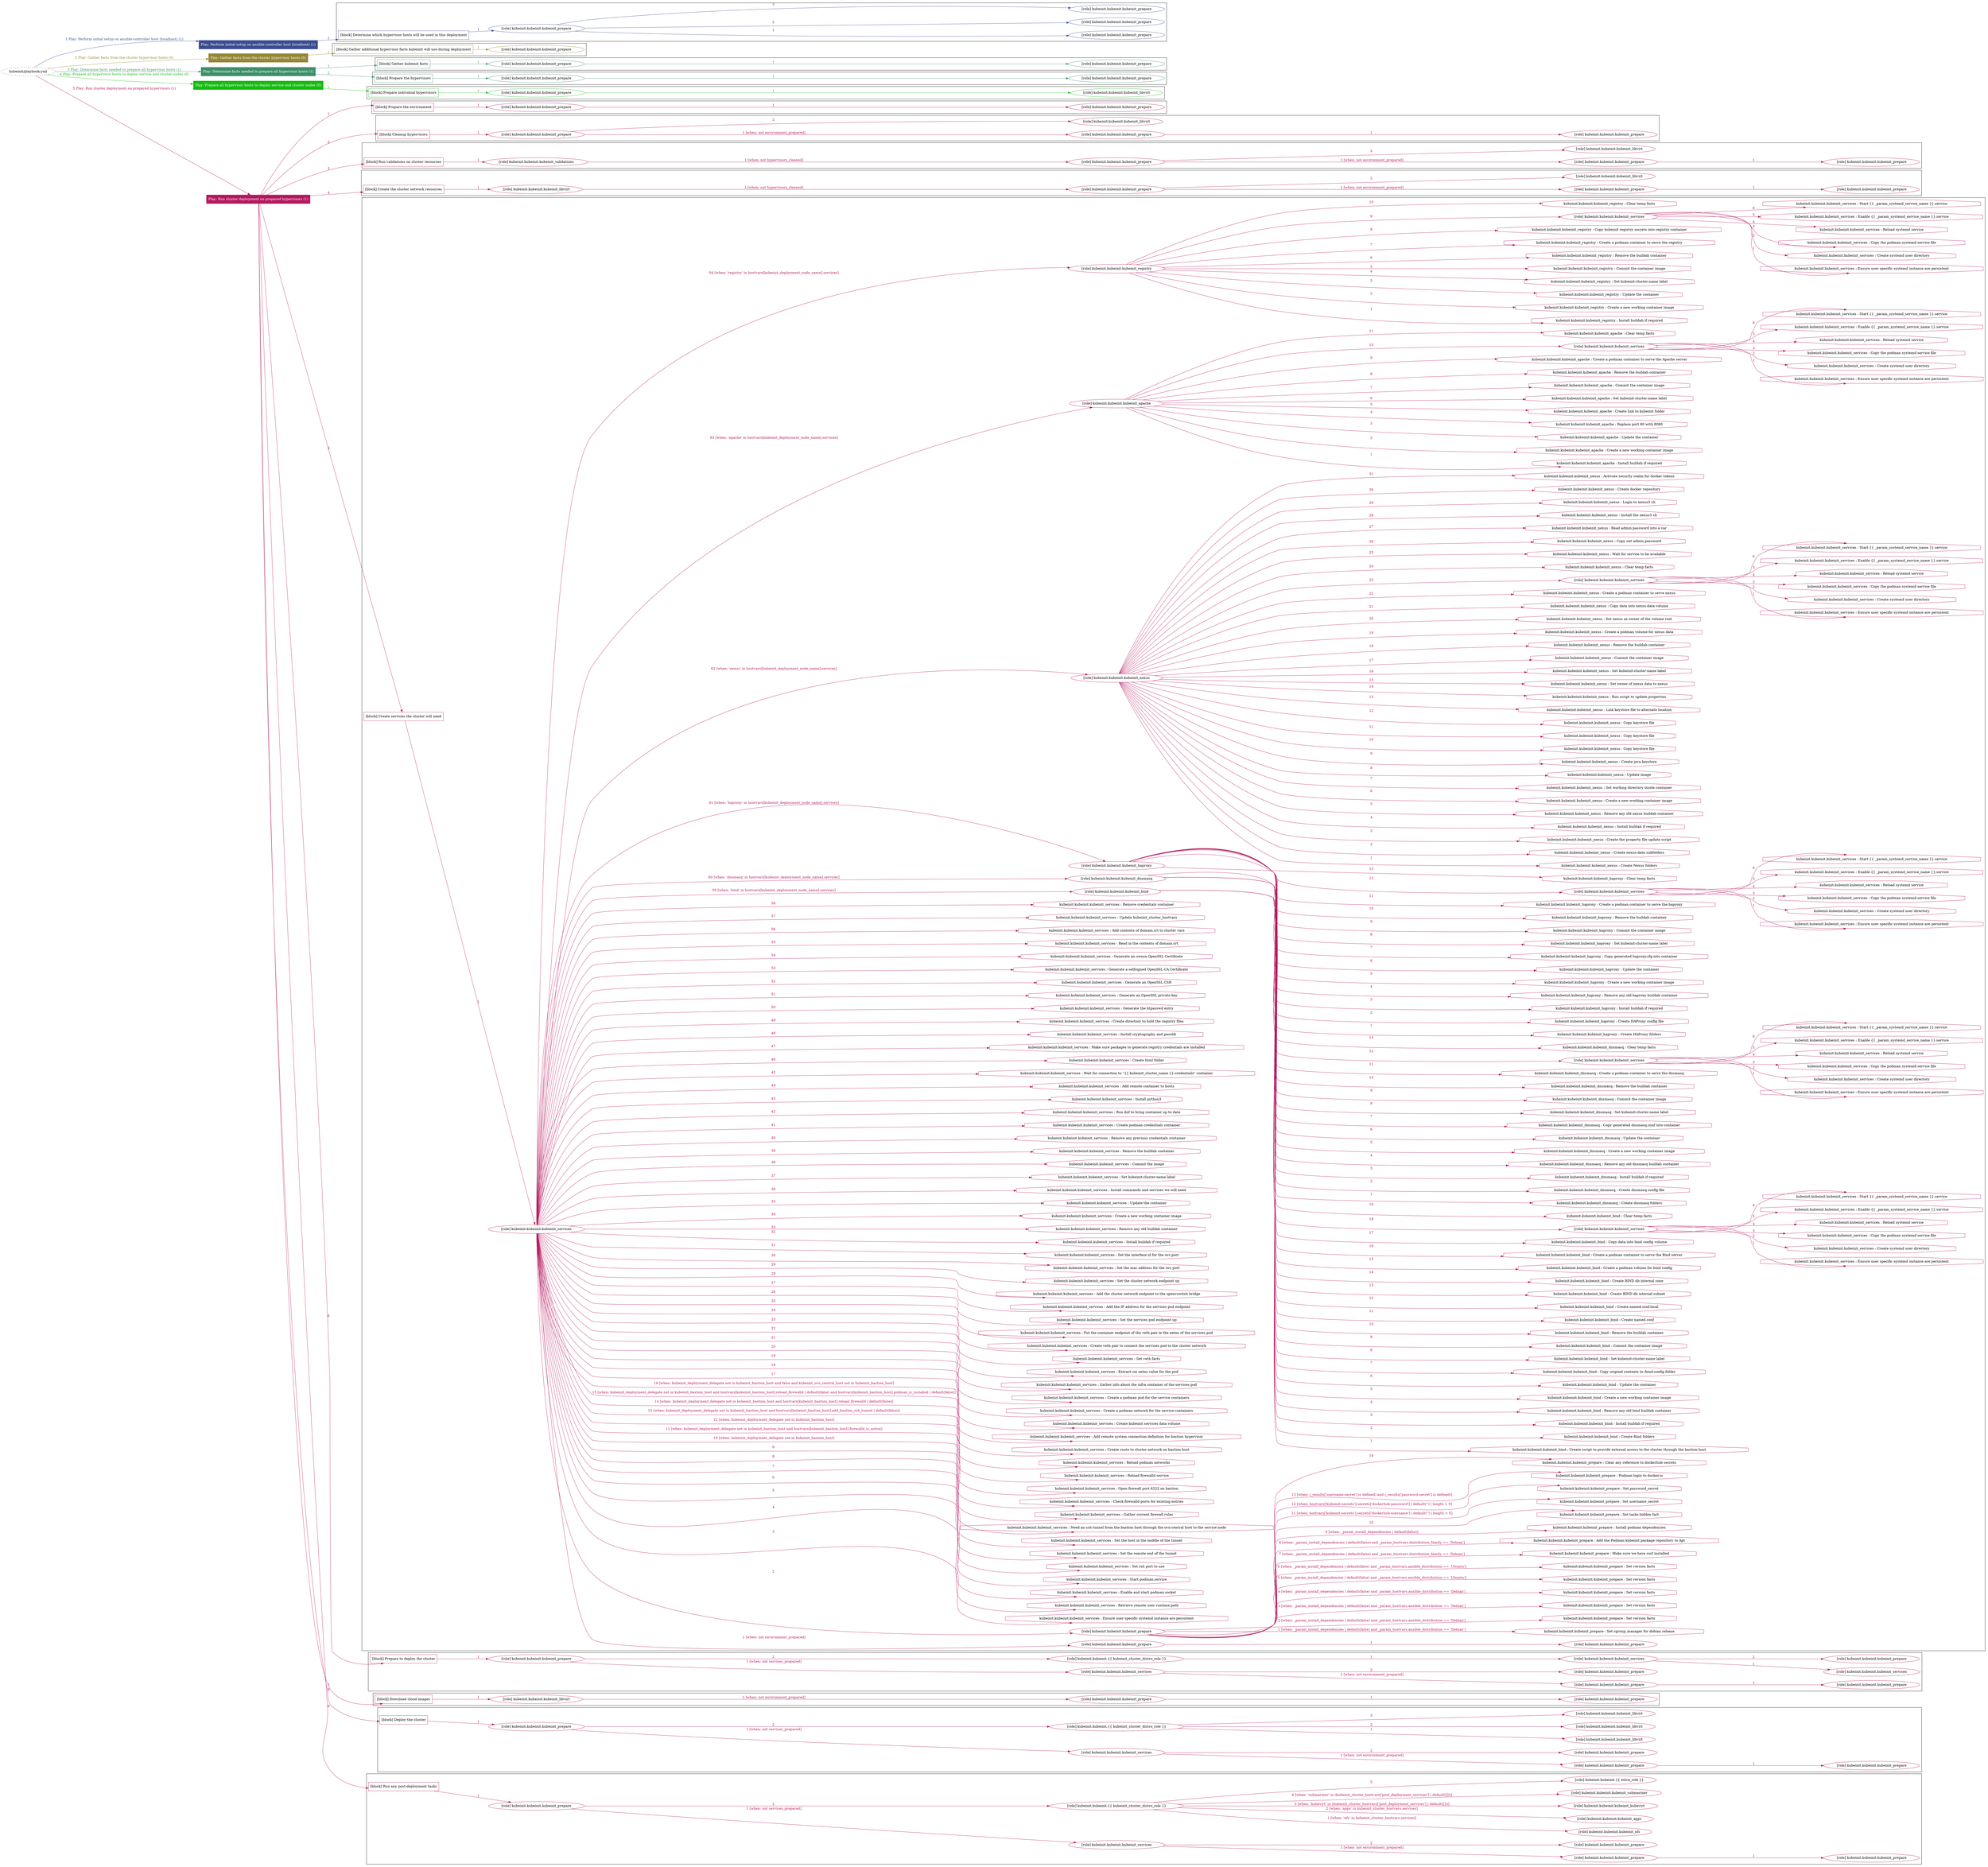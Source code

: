 digraph {
	graph [concentrate=true ordering=in rankdir=LR ratio=fill]
	edge [esep=5 sep=10]
	"kubeinit/playbook.yml" [URL="/home/runner/work/kubeinit/kubeinit/kubeinit/playbook.yml" id=playbook_fa58c0b6 style=dotted]
	"kubeinit/playbook.yml" -> play_8e3816f4 [label="1 Play: Perform initial setup on ansible-controller host (localhost) (1)" color="#3c4c90" fontcolor="#3c4c90" id=edge_playbook_fa58c0b6_play_8e3816f4 labeltooltip="1 Play: Perform initial setup on ansible-controller host (localhost) (1)" tooltip="1 Play: Perform initial setup on ansible-controller host (localhost) (1)"]
	subgraph "Play: Perform initial setup on ansible-controller host (localhost) (1)" {
		play_8e3816f4 [label="Play: Perform initial setup on ansible-controller host (localhost) (1)" URL="/home/runner/work/kubeinit/kubeinit/kubeinit/playbook.yml" color="#3c4c90" fontcolor="#ffffff" id=play_8e3816f4 shape=box style=filled tooltip=localhost]
		play_8e3816f4 -> block_3e057ed9 [label=1 color="#3c4c90" fontcolor="#3c4c90" id=edge_1_play_8e3816f4_block_3e057ed9 labeltooltip=1 tooltip=1]
		subgraph cluster_block_3e057ed9 {
			block_3e057ed9 [label="[block] Determine which hypervisor hosts will be used in this deployment" URL="/home/runner/work/kubeinit/kubeinit/kubeinit/playbook.yml" color="#3c4c90" id=block_3e057ed9 labeltooltip="Determine which hypervisor hosts will be used in this deployment" shape=box tooltip="Determine which hypervisor hosts will be used in this deployment"]
			block_3e057ed9 -> role_b40dbee8 [label="1 " color="#3c4c90" fontcolor="#3c4c90" id=edge_1_block_3e057ed9_role_b40dbee8 labeltooltip="1 " tooltip="1 "]
			subgraph "kubeinit.kubeinit.kubeinit_prepare" {
				role_b40dbee8 [label="[role] kubeinit.kubeinit.kubeinit_prepare" URL="/home/runner/work/kubeinit/kubeinit/kubeinit/playbook.yml" color="#3c4c90" id=role_b40dbee8 tooltip="kubeinit.kubeinit.kubeinit_prepare"]
				role_b40dbee8 -> role_982544f3 [label="1 " color="#3c4c90" fontcolor="#3c4c90" id=edge_1_role_b40dbee8_role_982544f3 labeltooltip="1 " tooltip="1 "]
				subgraph "kubeinit.kubeinit.kubeinit_prepare" {
					role_982544f3 [label="[role] kubeinit.kubeinit.kubeinit_prepare" URL="/home/runner/.ansible/collections/ansible_collections/kubeinit/kubeinit/roles/kubeinit_prepare/tasks/build_hypervisors_group.yml" color="#3c4c90" id=role_982544f3 tooltip="kubeinit.kubeinit.kubeinit_prepare"]
				}
				role_b40dbee8 -> role_8e3c7311 [label="2 " color="#3c4c90" fontcolor="#3c4c90" id=edge_2_role_b40dbee8_role_8e3c7311 labeltooltip="2 " tooltip="2 "]
				subgraph "kubeinit.kubeinit.kubeinit_prepare" {
					role_8e3c7311 [label="[role] kubeinit.kubeinit.kubeinit_prepare" URL="/home/runner/.ansible/collections/ansible_collections/kubeinit/kubeinit/roles/kubeinit_prepare/tasks/build_hypervisors_group.yml" color="#3c4c90" id=role_8e3c7311 tooltip="kubeinit.kubeinit.kubeinit_prepare"]
				}
				role_b40dbee8 -> role_c6d636af [label="3 " color="#3c4c90" fontcolor="#3c4c90" id=edge_3_role_b40dbee8_role_c6d636af labeltooltip="3 " tooltip="3 "]
				subgraph "kubeinit.kubeinit.kubeinit_prepare" {
					role_c6d636af [label="[role] kubeinit.kubeinit.kubeinit_prepare" URL="/home/runner/.ansible/collections/ansible_collections/kubeinit/kubeinit/roles/kubeinit_prepare/tasks/build_hypervisors_group.yml" color="#3c4c90" id=role_c6d636af tooltip="kubeinit.kubeinit.kubeinit_prepare"]
				}
			}
		}
	}
	"kubeinit/playbook.yml" -> play_6563b245 [label="2 Play: Gather facts from the cluster hypervisor hosts (0)" color="#958637" fontcolor="#958637" id=edge_playbook_fa58c0b6_play_6563b245 labeltooltip="2 Play: Gather facts from the cluster hypervisor hosts (0)" tooltip="2 Play: Gather facts from the cluster hypervisor hosts (0)"]
	subgraph "Play: Gather facts from the cluster hypervisor hosts (0)" {
		play_6563b245 [label="Play: Gather facts from the cluster hypervisor hosts (0)" URL="/home/runner/work/kubeinit/kubeinit/kubeinit/playbook.yml" color="#958637" fontcolor="#ffffff" id=play_6563b245 shape=box style=filled tooltip="Play: Gather facts from the cluster hypervisor hosts (0)"]
		play_6563b245 -> block_fc7aa7b8 [label=1 color="#958637" fontcolor="#958637" id=edge_1_play_6563b245_block_fc7aa7b8 labeltooltip=1 tooltip=1]
		subgraph cluster_block_fc7aa7b8 {
			block_fc7aa7b8 [label="[block] Gather additional hypervisor facts kubeinit will use during deployment" URL="/home/runner/work/kubeinit/kubeinit/kubeinit/playbook.yml" color="#958637" id=block_fc7aa7b8 labeltooltip="Gather additional hypervisor facts kubeinit will use during deployment" shape=box tooltip="Gather additional hypervisor facts kubeinit will use during deployment"]
			block_fc7aa7b8 -> role_cab14f6f [label="1 " color="#958637" fontcolor="#958637" id=edge_1_block_fc7aa7b8_role_cab14f6f labeltooltip="1 " tooltip="1 "]
			subgraph "kubeinit.kubeinit.kubeinit_prepare" {
				role_cab14f6f [label="[role] kubeinit.kubeinit.kubeinit_prepare" URL="/home/runner/work/kubeinit/kubeinit/kubeinit/playbook.yml" color="#958637" id=role_cab14f6f tooltip="kubeinit.kubeinit.kubeinit_prepare"]
			}
		}
	}
	"kubeinit/playbook.yml" -> play_9cf05f18 [label="3 Play: Determine facts needed to prepare all hypervisor hosts (1)" color="#3d8f68" fontcolor="#3d8f68" id=edge_playbook_fa58c0b6_play_9cf05f18 labeltooltip="3 Play: Determine facts needed to prepare all hypervisor hosts (1)" tooltip="3 Play: Determine facts needed to prepare all hypervisor hosts (1)"]
	subgraph "Play: Determine facts needed to prepare all hypervisor hosts (1)" {
		play_9cf05f18 [label="Play: Determine facts needed to prepare all hypervisor hosts (1)" URL="/home/runner/work/kubeinit/kubeinit/kubeinit/playbook.yml" color="#3d8f68" fontcolor="#ffffff" id=play_9cf05f18 shape=box style=filled tooltip=localhost]
		play_9cf05f18 -> block_adc60f39 [label=1 color="#3d8f68" fontcolor="#3d8f68" id=edge_1_play_9cf05f18_block_adc60f39 labeltooltip=1 tooltip=1]
		subgraph cluster_block_adc60f39 {
			block_adc60f39 [label="[block] Gather kubeinit facts" URL="/home/runner/work/kubeinit/kubeinit/kubeinit/playbook.yml" color="#3d8f68" id=block_adc60f39 labeltooltip="Gather kubeinit facts" shape=box tooltip="Gather kubeinit facts"]
			block_adc60f39 -> role_ddde3b48 [label="1 " color="#3d8f68" fontcolor="#3d8f68" id=edge_1_block_adc60f39_role_ddde3b48 labeltooltip="1 " tooltip="1 "]
			subgraph "kubeinit.kubeinit.kubeinit_prepare" {
				role_ddde3b48 [label="[role] kubeinit.kubeinit.kubeinit_prepare" URL="/home/runner/work/kubeinit/kubeinit/kubeinit/playbook.yml" color="#3d8f68" id=role_ddde3b48 tooltip="kubeinit.kubeinit.kubeinit_prepare"]
				role_ddde3b48 -> role_e0a30d41 [label="1 " color="#3d8f68" fontcolor="#3d8f68" id=edge_1_role_ddde3b48_role_e0a30d41 labeltooltip="1 " tooltip="1 "]
				subgraph "kubeinit.kubeinit.kubeinit_prepare" {
					role_e0a30d41 [label="[role] kubeinit.kubeinit.kubeinit_prepare" URL="/home/runner/.ansible/collections/ansible_collections/kubeinit/kubeinit/roles/kubeinit_prepare/tasks/gather_kubeinit_facts.yml" color="#3d8f68" id=role_e0a30d41 tooltip="kubeinit.kubeinit.kubeinit_prepare"]
				}
			}
		}
		play_9cf05f18 -> block_c43441d7 [label=2 color="#3d8f68" fontcolor="#3d8f68" id=edge_2_play_9cf05f18_block_c43441d7 labeltooltip=2 tooltip=2]
		subgraph cluster_block_c43441d7 {
			block_c43441d7 [label="[block] Prepare the hypervisors" URL="/home/runner/work/kubeinit/kubeinit/kubeinit/playbook.yml" color="#3d8f68" id=block_c43441d7 labeltooltip="Prepare the hypervisors" shape=box tooltip="Prepare the hypervisors"]
			block_c43441d7 -> role_8418bec6 [label="1 " color="#3d8f68" fontcolor="#3d8f68" id=edge_1_block_c43441d7_role_8418bec6 labeltooltip="1 " tooltip="1 "]
			subgraph "kubeinit.kubeinit.kubeinit_prepare" {
				role_8418bec6 [label="[role] kubeinit.kubeinit.kubeinit_prepare" URL="/home/runner/work/kubeinit/kubeinit/kubeinit/playbook.yml" color="#3d8f68" id=role_8418bec6 tooltip="kubeinit.kubeinit.kubeinit_prepare"]
				role_8418bec6 -> role_2475d457 [label="1 " color="#3d8f68" fontcolor="#3d8f68" id=edge_1_role_8418bec6_role_2475d457 labeltooltip="1 " tooltip="1 "]
				subgraph "kubeinit.kubeinit.kubeinit_prepare" {
					role_2475d457 [label="[role] kubeinit.kubeinit.kubeinit_prepare" URL="/home/runner/.ansible/collections/ansible_collections/kubeinit/kubeinit/roles/kubeinit_prepare/tasks/gather_kubeinit_facts.yml" color="#3d8f68" id=role_2475d457 tooltip="kubeinit.kubeinit.kubeinit_prepare"]
				}
			}
		}
	}
	"kubeinit/playbook.yml" -> play_1f1f435a [label="4 Play: Prepare all hypervisor hosts to deploy service and cluster nodes (0)" color="#16bb11" fontcolor="#16bb11" id=edge_playbook_fa58c0b6_play_1f1f435a labeltooltip="4 Play: Prepare all hypervisor hosts to deploy service and cluster nodes (0)" tooltip="4 Play: Prepare all hypervisor hosts to deploy service and cluster nodes (0)"]
	subgraph "Play: Prepare all hypervisor hosts to deploy service and cluster nodes (0)" {
		play_1f1f435a [label="Play: Prepare all hypervisor hosts to deploy service and cluster nodes (0)" URL="/home/runner/work/kubeinit/kubeinit/kubeinit/playbook.yml" color="#16bb11" fontcolor="#ffffff" id=play_1f1f435a shape=box style=filled tooltip="Play: Prepare all hypervisor hosts to deploy service and cluster nodes (0)"]
		play_1f1f435a -> block_e502c398 [label=1 color="#16bb11" fontcolor="#16bb11" id=edge_1_play_1f1f435a_block_e502c398 labeltooltip=1 tooltip=1]
		subgraph cluster_block_e502c398 {
			block_e502c398 [label="[block] Prepare individual hypervisors" URL="/home/runner/work/kubeinit/kubeinit/kubeinit/playbook.yml" color="#16bb11" id=block_e502c398 labeltooltip="Prepare individual hypervisors" shape=box tooltip="Prepare individual hypervisors"]
			block_e502c398 -> role_0f9ef979 [label="1 " color="#16bb11" fontcolor="#16bb11" id=edge_1_block_e502c398_role_0f9ef979 labeltooltip="1 " tooltip="1 "]
			subgraph "kubeinit.kubeinit.kubeinit_prepare" {
				role_0f9ef979 [label="[role] kubeinit.kubeinit.kubeinit_prepare" URL="/home/runner/work/kubeinit/kubeinit/kubeinit/playbook.yml" color="#16bb11" id=role_0f9ef979 tooltip="kubeinit.kubeinit.kubeinit_prepare"]
				role_0f9ef979 -> role_5b69bebf [label="1 " color="#16bb11" fontcolor="#16bb11" id=edge_1_role_0f9ef979_role_5b69bebf labeltooltip="1 " tooltip="1 "]
				subgraph "kubeinit.kubeinit.kubeinit_libvirt" {
					role_5b69bebf [label="[role] kubeinit.kubeinit.kubeinit_libvirt" URL="/home/runner/.ansible/collections/ansible_collections/kubeinit/kubeinit/roles/kubeinit_prepare/tasks/prepare_hypervisor.yml" color="#16bb11" id=role_5b69bebf tooltip="kubeinit.kubeinit.kubeinit_libvirt"]
				}
			}
		}
	}
	"kubeinit/playbook.yml" -> play_b5cca0e8 [label="5 Play: Run cluster deployment on prepared hypervisors (1)" color="#b4185e" fontcolor="#b4185e" id=edge_playbook_fa58c0b6_play_b5cca0e8 labeltooltip="5 Play: Run cluster deployment on prepared hypervisors (1)" tooltip="5 Play: Run cluster deployment on prepared hypervisors (1)"]
	subgraph "Play: Run cluster deployment on prepared hypervisors (1)" {
		play_b5cca0e8 [label="Play: Run cluster deployment on prepared hypervisors (1)" URL="/home/runner/work/kubeinit/kubeinit/kubeinit/playbook.yml" color="#b4185e" fontcolor="#ffffff" id=play_b5cca0e8 shape=box style=filled tooltip=localhost]
		play_b5cca0e8 -> block_5c3b4869 [label=1 color="#b4185e" fontcolor="#b4185e" id=edge_1_play_b5cca0e8_block_5c3b4869 labeltooltip=1 tooltip=1]
		subgraph cluster_block_5c3b4869 {
			block_5c3b4869 [label="[block] Prepare the environment" URL="/home/runner/work/kubeinit/kubeinit/kubeinit/playbook.yml" color="#b4185e" id=block_5c3b4869 labeltooltip="Prepare the environment" shape=box tooltip="Prepare the environment"]
			block_5c3b4869 -> role_9b3aa0dc [label="1 " color="#b4185e" fontcolor="#b4185e" id=edge_1_block_5c3b4869_role_9b3aa0dc labeltooltip="1 " tooltip="1 "]
			subgraph "kubeinit.kubeinit.kubeinit_prepare" {
				role_9b3aa0dc [label="[role] kubeinit.kubeinit.kubeinit_prepare" URL="/home/runner/work/kubeinit/kubeinit/kubeinit/playbook.yml" color="#b4185e" id=role_9b3aa0dc tooltip="kubeinit.kubeinit.kubeinit_prepare"]
				role_9b3aa0dc -> role_4df2466b [label="1 " color="#b4185e" fontcolor="#b4185e" id=edge_1_role_9b3aa0dc_role_4df2466b labeltooltip="1 " tooltip="1 "]
				subgraph "kubeinit.kubeinit.kubeinit_prepare" {
					role_4df2466b [label="[role] kubeinit.kubeinit.kubeinit_prepare" URL="/home/runner/.ansible/collections/ansible_collections/kubeinit/kubeinit/roles/kubeinit_prepare/tasks/gather_kubeinit_facts.yml" color="#b4185e" id=role_4df2466b tooltip="kubeinit.kubeinit.kubeinit_prepare"]
				}
			}
		}
		play_b5cca0e8 -> block_a01644f6 [label=2 color="#b4185e" fontcolor="#b4185e" id=edge_2_play_b5cca0e8_block_a01644f6 labeltooltip=2 tooltip=2]
		subgraph cluster_block_a01644f6 {
			block_a01644f6 [label="[block] Cleanup hypervisors" URL="/home/runner/work/kubeinit/kubeinit/kubeinit/playbook.yml" color="#b4185e" id=block_a01644f6 labeltooltip="Cleanup hypervisors" shape=box tooltip="Cleanup hypervisors"]
			block_a01644f6 -> role_00400fcc [label="1 " color="#b4185e" fontcolor="#b4185e" id=edge_1_block_a01644f6_role_00400fcc labeltooltip="1 " tooltip="1 "]
			subgraph "kubeinit.kubeinit.kubeinit_prepare" {
				role_00400fcc [label="[role] kubeinit.kubeinit.kubeinit_prepare" URL="/home/runner/work/kubeinit/kubeinit/kubeinit/playbook.yml" color="#b4185e" id=role_00400fcc tooltip="kubeinit.kubeinit.kubeinit_prepare"]
				role_00400fcc -> role_e3853fa6 [label="1 [when: not environment_prepared]" color="#b4185e" fontcolor="#b4185e" id=edge_1_role_00400fcc_role_e3853fa6 labeltooltip="1 [when: not environment_prepared]" tooltip="1 [when: not environment_prepared]"]
				subgraph "kubeinit.kubeinit.kubeinit_prepare" {
					role_e3853fa6 [label="[role] kubeinit.kubeinit.kubeinit_prepare" URL="/home/runner/.ansible/collections/ansible_collections/kubeinit/kubeinit/roles/kubeinit_prepare/tasks/cleanup_hypervisors.yml" color="#b4185e" id=role_e3853fa6 tooltip="kubeinit.kubeinit.kubeinit_prepare"]
					role_e3853fa6 -> role_9f7f891a [label="1 " color="#b4185e" fontcolor="#b4185e" id=edge_1_role_e3853fa6_role_9f7f891a labeltooltip="1 " tooltip="1 "]
					subgraph "kubeinit.kubeinit.kubeinit_prepare" {
						role_9f7f891a [label="[role] kubeinit.kubeinit.kubeinit_prepare" URL="/home/runner/.ansible/collections/ansible_collections/kubeinit/kubeinit/roles/kubeinit_prepare/tasks/gather_kubeinit_facts.yml" color="#b4185e" id=role_9f7f891a tooltip="kubeinit.kubeinit.kubeinit_prepare"]
					}
				}
				role_00400fcc -> role_4a19cac6 [label="2 " color="#b4185e" fontcolor="#b4185e" id=edge_2_role_00400fcc_role_4a19cac6 labeltooltip="2 " tooltip="2 "]
				subgraph "kubeinit.kubeinit.kubeinit_libvirt" {
					role_4a19cac6 [label="[role] kubeinit.kubeinit.kubeinit_libvirt" URL="/home/runner/.ansible/collections/ansible_collections/kubeinit/kubeinit/roles/kubeinit_prepare/tasks/cleanup_hypervisors.yml" color="#b4185e" id=role_4a19cac6 tooltip="kubeinit.kubeinit.kubeinit_libvirt"]
				}
			}
		}
		play_b5cca0e8 -> block_fb52ffb5 [label=3 color="#b4185e" fontcolor="#b4185e" id=edge_3_play_b5cca0e8_block_fb52ffb5 labeltooltip=3 tooltip=3]
		subgraph cluster_block_fb52ffb5 {
			block_fb52ffb5 [label="[block] Run validations on cluster resources" URL="/home/runner/work/kubeinit/kubeinit/kubeinit/playbook.yml" color="#b4185e" id=block_fb52ffb5 labeltooltip="Run validations on cluster resources" shape=box tooltip="Run validations on cluster resources"]
			block_fb52ffb5 -> role_0315c0fc [label="1 " color="#b4185e" fontcolor="#b4185e" id=edge_1_block_fb52ffb5_role_0315c0fc labeltooltip="1 " tooltip="1 "]
			subgraph "kubeinit.kubeinit.kubeinit_validations" {
				role_0315c0fc [label="[role] kubeinit.kubeinit.kubeinit_validations" URL="/home/runner/work/kubeinit/kubeinit/kubeinit/playbook.yml" color="#b4185e" id=role_0315c0fc tooltip="kubeinit.kubeinit.kubeinit_validations"]
				role_0315c0fc -> role_8fe316d4 [label="1 [when: not hypervisors_cleaned]" color="#b4185e" fontcolor="#b4185e" id=edge_1_role_0315c0fc_role_8fe316d4 labeltooltip="1 [when: not hypervisors_cleaned]" tooltip="1 [when: not hypervisors_cleaned]"]
				subgraph "kubeinit.kubeinit.kubeinit_prepare" {
					role_8fe316d4 [label="[role] kubeinit.kubeinit.kubeinit_prepare" URL="/home/runner/.ansible/collections/ansible_collections/kubeinit/kubeinit/roles/kubeinit_validations/tasks/main.yml" color="#b4185e" id=role_8fe316d4 tooltip="kubeinit.kubeinit.kubeinit_prepare"]
					role_8fe316d4 -> role_7faf4248 [label="1 [when: not environment_prepared]" color="#b4185e" fontcolor="#b4185e" id=edge_1_role_8fe316d4_role_7faf4248 labeltooltip="1 [when: not environment_prepared]" tooltip="1 [when: not environment_prepared]"]
					subgraph "kubeinit.kubeinit.kubeinit_prepare" {
						role_7faf4248 [label="[role] kubeinit.kubeinit.kubeinit_prepare" URL="/home/runner/.ansible/collections/ansible_collections/kubeinit/kubeinit/roles/kubeinit_prepare/tasks/cleanup_hypervisors.yml" color="#b4185e" id=role_7faf4248 tooltip="kubeinit.kubeinit.kubeinit_prepare"]
						role_7faf4248 -> role_71e1171d [label="1 " color="#b4185e" fontcolor="#b4185e" id=edge_1_role_7faf4248_role_71e1171d labeltooltip="1 " tooltip="1 "]
						subgraph "kubeinit.kubeinit.kubeinit_prepare" {
							role_71e1171d [label="[role] kubeinit.kubeinit.kubeinit_prepare" URL="/home/runner/.ansible/collections/ansible_collections/kubeinit/kubeinit/roles/kubeinit_prepare/tasks/gather_kubeinit_facts.yml" color="#b4185e" id=role_71e1171d tooltip="kubeinit.kubeinit.kubeinit_prepare"]
						}
					}
					role_8fe316d4 -> role_25fff09a [label="2 " color="#b4185e" fontcolor="#b4185e" id=edge_2_role_8fe316d4_role_25fff09a labeltooltip="2 " tooltip="2 "]
					subgraph "kubeinit.kubeinit.kubeinit_libvirt" {
						role_25fff09a [label="[role] kubeinit.kubeinit.kubeinit_libvirt" URL="/home/runner/.ansible/collections/ansible_collections/kubeinit/kubeinit/roles/kubeinit_prepare/tasks/cleanup_hypervisors.yml" color="#b4185e" id=role_25fff09a tooltip="kubeinit.kubeinit.kubeinit_libvirt"]
					}
				}
			}
		}
		play_b5cca0e8 -> block_9e3bc250 [label=4 color="#b4185e" fontcolor="#b4185e" id=edge_4_play_b5cca0e8_block_9e3bc250 labeltooltip=4 tooltip=4]
		subgraph cluster_block_9e3bc250 {
			block_9e3bc250 [label="[block] Create the cluster network resources" URL="/home/runner/work/kubeinit/kubeinit/kubeinit/playbook.yml" color="#b4185e" id=block_9e3bc250 labeltooltip="Create the cluster network resources" shape=box tooltip="Create the cluster network resources"]
			block_9e3bc250 -> role_b47ccd2c [label="1 " color="#b4185e" fontcolor="#b4185e" id=edge_1_block_9e3bc250_role_b47ccd2c labeltooltip="1 " tooltip="1 "]
			subgraph "kubeinit.kubeinit.kubeinit_libvirt" {
				role_b47ccd2c [label="[role] kubeinit.kubeinit.kubeinit_libvirt" URL="/home/runner/work/kubeinit/kubeinit/kubeinit/playbook.yml" color="#b4185e" id=role_b47ccd2c tooltip="kubeinit.kubeinit.kubeinit_libvirt"]
				role_b47ccd2c -> role_c333ebbe [label="1 [when: not hypervisors_cleaned]" color="#b4185e" fontcolor="#b4185e" id=edge_1_role_b47ccd2c_role_c333ebbe labeltooltip="1 [when: not hypervisors_cleaned]" tooltip="1 [when: not hypervisors_cleaned]"]
				subgraph "kubeinit.kubeinit.kubeinit_prepare" {
					role_c333ebbe [label="[role] kubeinit.kubeinit.kubeinit_prepare" URL="/home/runner/.ansible/collections/ansible_collections/kubeinit/kubeinit/roles/kubeinit_libvirt/tasks/create_network.yml" color="#b4185e" id=role_c333ebbe tooltip="kubeinit.kubeinit.kubeinit_prepare"]
					role_c333ebbe -> role_efe98e35 [label="1 [when: not environment_prepared]" color="#b4185e" fontcolor="#b4185e" id=edge_1_role_c333ebbe_role_efe98e35 labeltooltip="1 [when: not environment_prepared]" tooltip="1 [when: not environment_prepared]"]
					subgraph "kubeinit.kubeinit.kubeinit_prepare" {
						role_efe98e35 [label="[role] kubeinit.kubeinit.kubeinit_prepare" URL="/home/runner/.ansible/collections/ansible_collections/kubeinit/kubeinit/roles/kubeinit_prepare/tasks/cleanup_hypervisors.yml" color="#b4185e" id=role_efe98e35 tooltip="kubeinit.kubeinit.kubeinit_prepare"]
						role_efe98e35 -> role_aeb57c6a [label="1 " color="#b4185e" fontcolor="#b4185e" id=edge_1_role_efe98e35_role_aeb57c6a labeltooltip="1 " tooltip="1 "]
						subgraph "kubeinit.kubeinit.kubeinit_prepare" {
							role_aeb57c6a [label="[role] kubeinit.kubeinit.kubeinit_prepare" URL="/home/runner/.ansible/collections/ansible_collections/kubeinit/kubeinit/roles/kubeinit_prepare/tasks/gather_kubeinit_facts.yml" color="#b4185e" id=role_aeb57c6a tooltip="kubeinit.kubeinit.kubeinit_prepare"]
						}
					}
					role_c333ebbe -> role_7fb3b5db [label="2 " color="#b4185e" fontcolor="#b4185e" id=edge_2_role_c333ebbe_role_7fb3b5db labeltooltip="2 " tooltip="2 "]
					subgraph "kubeinit.kubeinit.kubeinit_libvirt" {
						role_7fb3b5db [label="[role] kubeinit.kubeinit.kubeinit_libvirt" URL="/home/runner/.ansible/collections/ansible_collections/kubeinit/kubeinit/roles/kubeinit_prepare/tasks/cleanup_hypervisors.yml" color="#b4185e" id=role_7fb3b5db tooltip="kubeinit.kubeinit.kubeinit_libvirt"]
					}
				}
			}
		}
		play_b5cca0e8 -> block_5a7c39b8 [label=5 color="#b4185e" fontcolor="#b4185e" id=edge_5_play_b5cca0e8_block_5a7c39b8 labeltooltip=5 tooltip=5]
		subgraph cluster_block_5a7c39b8 {
			block_5a7c39b8 [label="[block] Create services the cluster will need" URL="/home/runner/work/kubeinit/kubeinit/kubeinit/playbook.yml" color="#b4185e" id=block_5a7c39b8 labeltooltip="Create services the cluster will need" shape=box tooltip="Create services the cluster will need"]
			block_5a7c39b8 -> role_5e7ff5d9 [label="1 " color="#b4185e" fontcolor="#b4185e" id=edge_1_block_5a7c39b8_role_5e7ff5d9 labeltooltip="1 " tooltip="1 "]
			subgraph "kubeinit.kubeinit.kubeinit_services" {
				role_5e7ff5d9 [label="[role] kubeinit.kubeinit.kubeinit_services" URL="/home/runner/work/kubeinit/kubeinit/kubeinit/playbook.yml" color="#b4185e" id=role_5e7ff5d9 tooltip="kubeinit.kubeinit.kubeinit_services"]
				role_5e7ff5d9 -> role_c0cacf13 [label="1 [when: not environment_prepared]" color="#b4185e" fontcolor="#b4185e" id=edge_1_role_5e7ff5d9_role_c0cacf13 labeltooltip="1 [when: not environment_prepared]" tooltip="1 [when: not environment_prepared]"]
				subgraph "kubeinit.kubeinit.kubeinit_prepare" {
					role_c0cacf13 [label="[role] kubeinit.kubeinit.kubeinit_prepare" URL="/home/runner/.ansible/collections/ansible_collections/kubeinit/kubeinit/roles/kubeinit_services/tasks/main.yml" color="#b4185e" id=role_c0cacf13 tooltip="kubeinit.kubeinit.kubeinit_prepare"]
					role_c0cacf13 -> role_3cd9b2b5 [label="1 " color="#b4185e" fontcolor="#b4185e" id=edge_1_role_c0cacf13_role_3cd9b2b5 labeltooltip="1 " tooltip="1 "]
					subgraph "kubeinit.kubeinit.kubeinit_prepare" {
						role_3cd9b2b5 [label="[role] kubeinit.kubeinit.kubeinit_prepare" URL="/home/runner/.ansible/collections/ansible_collections/kubeinit/kubeinit/roles/kubeinit_prepare/tasks/gather_kubeinit_facts.yml" color="#b4185e" id=role_3cd9b2b5 tooltip="kubeinit.kubeinit.kubeinit_prepare"]
					}
				}
				role_5e7ff5d9 -> role_39eb246a [label="2 " color="#b4185e" fontcolor="#b4185e" id=edge_2_role_5e7ff5d9_role_39eb246a labeltooltip="2 " tooltip="2 "]
				subgraph "kubeinit.kubeinit.kubeinit_prepare" {
					role_39eb246a [label="[role] kubeinit.kubeinit.kubeinit_prepare" URL="/home/runner/.ansible/collections/ansible_collections/kubeinit/kubeinit/roles/kubeinit_services/tasks/00_create_service_pod.yml" color="#b4185e" id=role_39eb246a tooltip="kubeinit.kubeinit.kubeinit_prepare"]
					task_0850f68e [label="kubeinit.kubeinit.kubeinit_prepare : Set cgroup_manager for debian release" URL="/home/runner/.ansible/collections/ansible_collections/kubeinit/kubeinit/roles/kubeinit_prepare/tasks/prepare_podman.yml" color="#b4185e" id=task_0850f68e shape=octagon tooltip="kubeinit.kubeinit.kubeinit_prepare : Set cgroup_manager for debian release"]
					role_39eb246a -> task_0850f68e [label="1 [when: _param_install_dependencies | default(false) and _param_hostvars.ansible_distribution == 'Debian']" color="#b4185e" fontcolor="#b4185e" id=edge_1_role_39eb246a_task_0850f68e labeltooltip="1 [when: _param_install_dependencies | default(false) and _param_hostvars.ansible_distribution == 'Debian']" tooltip="1 [when: _param_install_dependencies | default(false) and _param_hostvars.ansible_distribution == 'Debian']"]
					task_e745753e [label="kubeinit.kubeinit.kubeinit_prepare : Set version facts" URL="/home/runner/.ansible/collections/ansible_collections/kubeinit/kubeinit/roles/kubeinit_prepare/tasks/prepare_podman.yml" color="#b4185e" id=task_e745753e shape=octagon tooltip="kubeinit.kubeinit.kubeinit_prepare : Set version facts"]
					role_39eb246a -> task_e745753e [label="2 [when: _param_install_dependencies | default(false) and _param_hostvars.ansible_distribution == 'Debian']" color="#b4185e" fontcolor="#b4185e" id=edge_2_role_39eb246a_task_e745753e labeltooltip="2 [when: _param_install_dependencies | default(false) and _param_hostvars.ansible_distribution == 'Debian']" tooltip="2 [when: _param_install_dependencies | default(false) and _param_hostvars.ansible_distribution == 'Debian']"]
					task_0c2d2b00 [label="kubeinit.kubeinit.kubeinit_prepare : Set version facts" URL="/home/runner/.ansible/collections/ansible_collections/kubeinit/kubeinit/roles/kubeinit_prepare/tasks/prepare_podman.yml" color="#b4185e" id=task_0c2d2b00 shape=octagon tooltip="kubeinit.kubeinit.kubeinit_prepare : Set version facts"]
					role_39eb246a -> task_0c2d2b00 [label="3 [when: _param_install_dependencies | default(false) and _param_hostvars.ansible_distribution == 'Debian']" color="#b4185e" fontcolor="#b4185e" id=edge_3_role_39eb246a_task_0c2d2b00 labeltooltip="3 [when: _param_install_dependencies | default(false) and _param_hostvars.ansible_distribution == 'Debian']" tooltip="3 [when: _param_install_dependencies | default(false) and _param_hostvars.ansible_distribution == 'Debian']"]
					task_6c470a67 [label="kubeinit.kubeinit.kubeinit_prepare : Set version facts" URL="/home/runner/.ansible/collections/ansible_collections/kubeinit/kubeinit/roles/kubeinit_prepare/tasks/prepare_podman.yml" color="#b4185e" id=task_6c470a67 shape=octagon tooltip="kubeinit.kubeinit.kubeinit_prepare : Set version facts"]
					role_39eb246a -> task_6c470a67 [label="4 [when: _param_install_dependencies | default(false) and _param_hostvars.ansible_distribution == 'Debian']" color="#b4185e" fontcolor="#b4185e" id=edge_4_role_39eb246a_task_6c470a67 labeltooltip="4 [when: _param_install_dependencies | default(false) and _param_hostvars.ansible_distribution == 'Debian']" tooltip="4 [when: _param_install_dependencies | default(false) and _param_hostvars.ansible_distribution == 'Debian']"]
					task_4474819d [label="kubeinit.kubeinit.kubeinit_prepare : Set version facts" URL="/home/runner/.ansible/collections/ansible_collections/kubeinit/kubeinit/roles/kubeinit_prepare/tasks/prepare_podman.yml" color="#b4185e" id=task_4474819d shape=octagon tooltip="kubeinit.kubeinit.kubeinit_prepare : Set version facts"]
					role_39eb246a -> task_4474819d [label="5 [when: _param_install_dependencies | default(false) and _param_hostvars.ansible_distribution == 'Ubuntu']" color="#b4185e" fontcolor="#b4185e" id=edge_5_role_39eb246a_task_4474819d labeltooltip="5 [when: _param_install_dependencies | default(false) and _param_hostvars.ansible_distribution == 'Ubuntu']" tooltip="5 [when: _param_install_dependencies | default(false) and _param_hostvars.ansible_distribution == 'Ubuntu']"]
					task_11191aab [label="kubeinit.kubeinit.kubeinit_prepare : Set version facts" URL="/home/runner/.ansible/collections/ansible_collections/kubeinit/kubeinit/roles/kubeinit_prepare/tasks/prepare_podman.yml" color="#b4185e" id=task_11191aab shape=octagon tooltip="kubeinit.kubeinit.kubeinit_prepare : Set version facts"]
					role_39eb246a -> task_11191aab [label="6 [when: _param_install_dependencies | default(false) and _param_hostvars.ansible_distribution == 'Ubuntu']" color="#b4185e" fontcolor="#b4185e" id=edge_6_role_39eb246a_task_11191aab labeltooltip="6 [when: _param_install_dependencies | default(false) and _param_hostvars.ansible_distribution == 'Ubuntu']" tooltip="6 [when: _param_install_dependencies | default(false) and _param_hostvars.ansible_distribution == 'Ubuntu']"]
					task_ab56c328 [label="kubeinit.kubeinit.kubeinit_prepare : Make sure we have curl installed" URL="/home/runner/.ansible/collections/ansible_collections/kubeinit/kubeinit/roles/kubeinit_prepare/tasks/prepare_podman.yml" color="#b4185e" id=task_ab56c328 shape=octagon tooltip="kubeinit.kubeinit.kubeinit_prepare : Make sure we have curl installed"]
					role_39eb246a -> task_ab56c328 [label="7 [when: _param_install_dependencies | default(false) and _param_hostvars.distribution_family == 'Debian']" color="#b4185e" fontcolor="#b4185e" id=edge_7_role_39eb246a_task_ab56c328 labeltooltip="7 [when: _param_install_dependencies | default(false) and _param_hostvars.distribution_family == 'Debian']" tooltip="7 [when: _param_install_dependencies | default(false) and _param_hostvars.distribution_family == 'Debian']"]
					task_8622a884 [label="kubeinit.kubeinit.kubeinit_prepare : Add the Podman kubeinit package repository to Apt" URL="/home/runner/.ansible/collections/ansible_collections/kubeinit/kubeinit/roles/kubeinit_prepare/tasks/prepare_podman.yml" color="#b4185e" id=task_8622a884 shape=octagon tooltip="kubeinit.kubeinit.kubeinit_prepare : Add the Podman kubeinit package repository to Apt"]
					role_39eb246a -> task_8622a884 [label="8 [when: _param_install_dependencies | default(false) and _param_hostvars.distribution_family == 'Debian']" color="#b4185e" fontcolor="#b4185e" id=edge_8_role_39eb246a_task_8622a884 labeltooltip="8 [when: _param_install_dependencies | default(false) and _param_hostvars.distribution_family == 'Debian']" tooltip="8 [when: _param_install_dependencies | default(false) and _param_hostvars.distribution_family == 'Debian']"]
					task_e68eb241 [label="kubeinit.kubeinit.kubeinit_prepare : Install podman dependencies" URL="/home/runner/.ansible/collections/ansible_collections/kubeinit/kubeinit/roles/kubeinit_prepare/tasks/prepare_podman.yml" color="#b4185e" id=task_e68eb241 shape=octagon tooltip="kubeinit.kubeinit.kubeinit_prepare : Install podman dependencies"]
					role_39eb246a -> task_e68eb241 [label="9 [when: _param_install_dependencies | default(false)]" color="#b4185e" fontcolor="#b4185e" id=edge_9_role_39eb246a_task_e68eb241 labeltooltip="9 [when: _param_install_dependencies | default(false)]" tooltip="9 [when: _param_install_dependencies | default(false)]"]
					task_023a5981 [label="kubeinit.kubeinit.kubeinit_prepare : Set tasks-hidden fact" URL="/home/runner/.ansible/collections/ansible_collections/kubeinit/kubeinit/roles/kubeinit_prepare/tasks/prepare_podman.yml" color="#b4185e" id=task_023a5981 shape=octagon tooltip="kubeinit.kubeinit.kubeinit_prepare : Set tasks-hidden fact"]
					role_39eb246a -> task_023a5981 [label="10 " color="#b4185e" fontcolor="#b4185e" id=edge_10_role_39eb246a_task_023a5981 labeltooltip="10 " tooltip="10 "]
					task_f3af53b9 [label="kubeinit.kubeinit.kubeinit_prepare : Set username_secret" URL="/home/runner/.ansible/collections/ansible_collections/kubeinit/kubeinit/roles/kubeinit_prepare/tasks/prepare_podman.yml" color="#b4185e" id=task_f3af53b9 shape=octagon tooltip="kubeinit.kubeinit.kubeinit_prepare : Set username_secret"]
					role_39eb246a -> task_f3af53b9 [label="11 [when: hostvars['kubeinit-secrets'].secrets['dockerhub-username'] | default('') | length > 0]" color="#b4185e" fontcolor="#b4185e" id=edge_11_role_39eb246a_task_f3af53b9 labeltooltip="11 [when: hostvars['kubeinit-secrets'].secrets['dockerhub-username'] | default('') | length > 0]" tooltip="11 [when: hostvars['kubeinit-secrets'].secrets['dockerhub-username'] | default('') | length > 0]"]
					task_34ffc29e [label="kubeinit.kubeinit.kubeinit_prepare : Set password_secret" URL="/home/runner/.ansible/collections/ansible_collections/kubeinit/kubeinit/roles/kubeinit_prepare/tasks/prepare_podman.yml" color="#b4185e" id=task_34ffc29e shape=octagon tooltip="kubeinit.kubeinit.kubeinit_prepare : Set password_secret"]
					role_39eb246a -> task_34ffc29e [label="12 [when: hostvars['kubeinit-secrets'].secrets['dockerhub-password'] | default('') | length > 0]" color="#b4185e" fontcolor="#b4185e" id=edge_12_role_39eb246a_task_34ffc29e labeltooltip="12 [when: hostvars['kubeinit-secrets'].secrets['dockerhub-password'] | default('') | length > 0]" tooltip="12 [when: hostvars['kubeinit-secrets'].secrets['dockerhub-password'] | default('') | length > 0]"]
					task_e29d064f [label="kubeinit.kubeinit.kubeinit_prepare : Podman login to docker.io" URL="/home/runner/.ansible/collections/ansible_collections/kubeinit/kubeinit/roles/kubeinit_prepare/tasks/prepare_podman.yml" color="#b4185e" id=task_e29d064f shape=octagon tooltip="kubeinit.kubeinit.kubeinit_prepare : Podman login to docker.io"]
					role_39eb246a -> task_e29d064f [label="13 [when: (_results['username-secret'] is defined) and (_results['password-secret'] is defined)]" color="#b4185e" fontcolor="#b4185e" id=edge_13_role_39eb246a_task_e29d064f labeltooltip="13 [when: (_results['username-secret'] is defined) and (_results['password-secret'] is defined)]" tooltip="13 [when: (_results['username-secret'] is defined) and (_results['password-secret'] is defined)]"]
					task_6b08f707 [label="kubeinit.kubeinit.kubeinit_prepare : Clear any reference to dockerhub secrets" URL="/home/runner/.ansible/collections/ansible_collections/kubeinit/kubeinit/roles/kubeinit_prepare/tasks/prepare_podman.yml" color="#b4185e" id=task_6b08f707 shape=octagon tooltip="kubeinit.kubeinit.kubeinit_prepare : Clear any reference to dockerhub secrets"]
					role_39eb246a -> task_6b08f707 [label="14 " color="#b4185e" fontcolor="#b4185e" id=edge_14_role_39eb246a_task_6b08f707 labeltooltip="14 " tooltip="14 "]
				}
				task_71dd1705 [label="kubeinit.kubeinit.kubeinit_services : Ensure user specific systemd instance are persistent" URL="/home/runner/.ansible/collections/ansible_collections/kubeinit/kubeinit/roles/kubeinit_services/tasks/00_create_service_pod.yml" color="#b4185e" id=task_71dd1705 shape=octagon tooltip="kubeinit.kubeinit.kubeinit_services : Ensure user specific systemd instance are persistent"]
				role_5e7ff5d9 -> task_71dd1705 [label="3 " color="#b4185e" fontcolor="#b4185e" id=edge_3_role_5e7ff5d9_task_71dd1705 labeltooltip="3 " tooltip="3 "]
				task_13625781 [label="kubeinit.kubeinit.kubeinit_services : Retrieve remote user runtime path" URL="/home/runner/.ansible/collections/ansible_collections/kubeinit/kubeinit/roles/kubeinit_services/tasks/00_create_service_pod.yml" color="#b4185e" id=task_13625781 shape=octagon tooltip="kubeinit.kubeinit.kubeinit_services : Retrieve remote user runtime path"]
				role_5e7ff5d9 -> task_13625781 [label="4 " color="#b4185e" fontcolor="#b4185e" id=edge_4_role_5e7ff5d9_task_13625781 labeltooltip="4 " tooltip="4 "]
				task_944c4b76 [label="kubeinit.kubeinit.kubeinit_services : Enable and start podman.socket" URL="/home/runner/.ansible/collections/ansible_collections/kubeinit/kubeinit/roles/kubeinit_services/tasks/00_create_service_pod.yml" color="#b4185e" id=task_944c4b76 shape=octagon tooltip="kubeinit.kubeinit.kubeinit_services : Enable and start podman.socket"]
				role_5e7ff5d9 -> task_944c4b76 [label="5 " color="#b4185e" fontcolor="#b4185e" id=edge_5_role_5e7ff5d9_task_944c4b76 labeltooltip="5 " tooltip="5 "]
				task_ac623031 [label="kubeinit.kubeinit.kubeinit_services : Start podman.service" URL="/home/runner/.ansible/collections/ansible_collections/kubeinit/kubeinit/roles/kubeinit_services/tasks/00_create_service_pod.yml" color="#b4185e" id=task_ac623031 shape=octagon tooltip="kubeinit.kubeinit.kubeinit_services : Start podman.service"]
				role_5e7ff5d9 -> task_ac623031 [label="6 " color="#b4185e" fontcolor="#b4185e" id=edge_6_role_5e7ff5d9_task_ac623031 labeltooltip="6 " tooltip="6 "]
				task_ca4a8471 [label="kubeinit.kubeinit.kubeinit_services : Set ssh port to use" URL="/home/runner/.ansible/collections/ansible_collections/kubeinit/kubeinit/roles/kubeinit_services/tasks/00_create_service_pod.yml" color="#b4185e" id=task_ca4a8471 shape=octagon tooltip="kubeinit.kubeinit.kubeinit_services : Set ssh port to use"]
				role_5e7ff5d9 -> task_ca4a8471 [label="7 " color="#b4185e" fontcolor="#b4185e" id=edge_7_role_5e7ff5d9_task_ca4a8471 labeltooltip="7 " tooltip="7 "]
				task_51148d56 [label="kubeinit.kubeinit.kubeinit_services : Set the remote end of the tunnel" URL="/home/runner/.ansible/collections/ansible_collections/kubeinit/kubeinit/roles/kubeinit_services/tasks/00_create_service_pod.yml" color="#b4185e" id=task_51148d56 shape=octagon tooltip="kubeinit.kubeinit.kubeinit_services : Set the remote end of the tunnel"]
				role_5e7ff5d9 -> task_51148d56 [label="8 " color="#b4185e" fontcolor="#b4185e" id=edge_8_role_5e7ff5d9_task_51148d56 labeltooltip="8 " tooltip="8 "]
				task_4f458d8b [label="kubeinit.kubeinit.kubeinit_services : Set the host in the middle of the tunnel" URL="/home/runner/.ansible/collections/ansible_collections/kubeinit/kubeinit/roles/kubeinit_services/tasks/00_create_service_pod.yml" color="#b4185e" id=task_4f458d8b shape=octagon tooltip="kubeinit.kubeinit.kubeinit_services : Set the host in the middle of the tunnel"]
				role_5e7ff5d9 -> task_4f458d8b [label="9 " color="#b4185e" fontcolor="#b4185e" id=edge_9_role_5e7ff5d9_task_4f458d8b labeltooltip="9 " tooltip="9 "]
				task_929f35a1 [label="kubeinit.kubeinit.kubeinit_services : Need an ssh tunnel from the bastion host through the ovn-central host to the service node" URL="/home/runner/.ansible/collections/ansible_collections/kubeinit/kubeinit/roles/kubeinit_services/tasks/00_create_service_pod.yml" color="#b4185e" id=task_929f35a1 shape=octagon tooltip="kubeinit.kubeinit.kubeinit_services : Need an ssh tunnel from the bastion host through the ovn-central host to the service node"]
				role_5e7ff5d9 -> task_929f35a1 [label="10 [when: kubeinit_deployment_delegate not in kubeinit_bastion_host]" color="#b4185e" fontcolor="#b4185e" id=edge_10_role_5e7ff5d9_task_929f35a1 labeltooltip="10 [when: kubeinit_deployment_delegate not in kubeinit_bastion_host]" tooltip="10 [when: kubeinit_deployment_delegate not in kubeinit_bastion_host]"]
				task_4a9df851 [label="kubeinit.kubeinit.kubeinit_services : Gather current firewall rules" URL="/home/runner/.ansible/collections/ansible_collections/kubeinit/kubeinit/roles/kubeinit_services/tasks/00_create_service_pod.yml" color="#b4185e" id=task_4a9df851 shape=octagon tooltip="kubeinit.kubeinit.kubeinit_services : Gather current firewall rules"]
				role_5e7ff5d9 -> task_4a9df851 [label="11 [when: kubeinit_deployment_delegate not in kubeinit_bastion_host and hostvars[kubeinit_bastion_host].firewalld_is_active]" color="#b4185e" fontcolor="#b4185e" id=edge_11_role_5e7ff5d9_task_4a9df851 labeltooltip="11 [when: kubeinit_deployment_delegate not in kubeinit_bastion_host and hostvars[kubeinit_bastion_host].firewalld_is_active]" tooltip="11 [when: kubeinit_deployment_delegate not in kubeinit_bastion_host and hostvars[kubeinit_bastion_host].firewalld_is_active]"]
				task_c109d9bd [label="kubeinit.kubeinit.kubeinit_services : Check firewalld ports for existing entries" URL="/home/runner/.ansible/collections/ansible_collections/kubeinit/kubeinit/roles/kubeinit_services/tasks/00_create_service_pod.yml" color="#b4185e" id=task_c109d9bd shape=octagon tooltip="kubeinit.kubeinit.kubeinit_services : Check firewalld ports for existing entries"]
				role_5e7ff5d9 -> task_c109d9bd [label="12 [when: kubeinit_deployment_delegate not in kubeinit_bastion_host]" color="#b4185e" fontcolor="#b4185e" id=edge_12_role_5e7ff5d9_task_c109d9bd labeltooltip="12 [when: kubeinit_deployment_delegate not in kubeinit_bastion_host]" tooltip="12 [when: kubeinit_deployment_delegate not in kubeinit_bastion_host]"]
				task_36041c6f [label="kubeinit.kubeinit.kubeinit_services : Open firewall port 6222 on bastion" URL="/home/runner/.ansible/collections/ansible_collections/kubeinit/kubeinit/roles/kubeinit_services/tasks/00_create_service_pod.yml" color="#b4185e" id=task_36041c6f shape=octagon tooltip="kubeinit.kubeinit.kubeinit_services : Open firewall port 6222 on bastion"]
				role_5e7ff5d9 -> task_36041c6f [label="13 [when: kubeinit_deployment_delegate not in kubeinit_bastion_host and hostvars[kubeinit_bastion_host].add_bastion_ssh_tunnel | default(false)]" color="#b4185e" fontcolor="#b4185e" id=edge_13_role_5e7ff5d9_task_36041c6f labeltooltip="13 [when: kubeinit_deployment_delegate not in kubeinit_bastion_host and hostvars[kubeinit_bastion_host].add_bastion_ssh_tunnel | default(false)]" tooltip="13 [when: kubeinit_deployment_delegate not in kubeinit_bastion_host and hostvars[kubeinit_bastion_host].add_bastion_ssh_tunnel | default(false)]"]
				task_b104989c [label="kubeinit.kubeinit.kubeinit_services : Reload firewalld service" URL="/home/runner/.ansible/collections/ansible_collections/kubeinit/kubeinit/roles/kubeinit_services/tasks/00_create_service_pod.yml" color="#b4185e" id=task_b104989c shape=octagon tooltip="kubeinit.kubeinit.kubeinit_services : Reload firewalld service"]
				role_5e7ff5d9 -> task_b104989c [label="14 [when: kubeinit_deployment_delegate not in kubeinit_bastion_host and hostvars[kubeinit_bastion_host].reload_firewalld | default(false)]" color="#b4185e" fontcolor="#b4185e" id=edge_14_role_5e7ff5d9_task_b104989c labeltooltip="14 [when: kubeinit_deployment_delegate not in kubeinit_bastion_host and hostvars[kubeinit_bastion_host].reload_firewalld | default(false)]" tooltip="14 [when: kubeinit_deployment_delegate not in kubeinit_bastion_host and hostvars[kubeinit_bastion_host].reload_firewalld | default(false)]"]
				task_fbef737d [label="kubeinit.kubeinit.kubeinit_services : Reload podman networks" URL="/home/runner/.ansible/collections/ansible_collections/kubeinit/kubeinit/roles/kubeinit_services/tasks/00_create_service_pod.yml" color="#b4185e" id=task_fbef737d shape=octagon tooltip="kubeinit.kubeinit.kubeinit_services : Reload podman networks"]
				role_5e7ff5d9 -> task_fbef737d [label="15 [when: kubeinit_deployment_delegate not in kubeinit_bastion_host and hostvars[kubeinit_bastion_host].reload_firewalld | default(false) and hostvars[kubeinit_bastion_host].podman_is_installed | default(false)]" color="#b4185e" fontcolor="#b4185e" id=edge_15_role_5e7ff5d9_task_fbef737d labeltooltip="15 [when: kubeinit_deployment_delegate not in kubeinit_bastion_host and hostvars[kubeinit_bastion_host].reload_firewalld | default(false) and hostvars[kubeinit_bastion_host].podman_is_installed | default(false)]" tooltip="15 [when: kubeinit_deployment_delegate not in kubeinit_bastion_host and hostvars[kubeinit_bastion_host].reload_firewalld | default(false) and hostvars[kubeinit_bastion_host].podman_is_installed | default(false)]"]
				task_e7b3b82a [label="kubeinit.kubeinit.kubeinit_services : Create route to cluster network on bastion host" URL="/home/runner/.ansible/collections/ansible_collections/kubeinit/kubeinit/roles/kubeinit_services/tasks/00_create_service_pod.yml" color="#b4185e" id=task_e7b3b82a shape=octagon tooltip="kubeinit.kubeinit.kubeinit_services : Create route to cluster network on bastion host"]
				role_5e7ff5d9 -> task_e7b3b82a [label="16 [when: kubeinit_deployment_delegate not in kubeinit_bastion_host and false and kubeinit_ovn_central_host not in kubeinit_bastion_host]" color="#b4185e" fontcolor="#b4185e" id=edge_16_role_5e7ff5d9_task_e7b3b82a labeltooltip="16 [when: kubeinit_deployment_delegate not in kubeinit_bastion_host and false and kubeinit_ovn_central_host not in kubeinit_bastion_host]" tooltip="16 [when: kubeinit_deployment_delegate not in kubeinit_bastion_host and false and kubeinit_ovn_central_host not in kubeinit_bastion_host]"]
				task_e1f9735c [label="kubeinit.kubeinit.kubeinit_services : Add remote system connection definition for bastion hypervisor" URL="/home/runner/.ansible/collections/ansible_collections/kubeinit/kubeinit/roles/kubeinit_services/tasks/00_create_service_pod.yml" color="#b4185e" id=task_e1f9735c shape=octagon tooltip="kubeinit.kubeinit.kubeinit_services : Add remote system connection definition for bastion hypervisor"]
				role_5e7ff5d9 -> task_e1f9735c [label="17 " color="#b4185e" fontcolor="#b4185e" id=edge_17_role_5e7ff5d9_task_e1f9735c labeltooltip="17 " tooltip="17 "]
				task_ddcfbda0 [label="kubeinit.kubeinit.kubeinit_services : Create kubeinit services data volume" URL="/home/runner/.ansible/collections/ansible_collections/kubeinit/kubeinit/roles/kubeinit_services/tasks/00_create_service_pod.yml" color="#b4185e" id=task_ddcfbda0 shape=octagon tooltip="kubeinit.kubeinit.kubeinit_services : Create kubeinit services data volume"]
				role_5e7ff5d9 -> task_ddcfbda0 [label="18 " color="#b4185e" fontcolor="#b4185e" id=edge_18_role_5e7ff5d9_task_ddcfbda0 labeltooltip="18 " tooltip="18 "]
				task_85cf05b5 [label="kubeinit.kubeinit.kubeinit_services : Create a podman network for the service containers" URL="/home/runner/.ansible/collections/ansible_collections/kubeinit/kubeinit/roles/kubeinit_services/tasks/00_create_service_pod.yml" color="#b4185e" id=task_85cf05b5 shape=octagon tooltip="kubeinit.kubeinit.kubeinit_services : Create a podman network for the service containers"]
				role_5e7ff5d9 -> task_85cf05b5 [label="19 " color="#b4185e" fontcolor="#b4185e" id=edge_19_role_5e7ff5d9_task_85cf05b5 labeltooltip="19 " tooltip="19 "]
				task_76fc2ec9 [label="kubeinit.kubeinit.kubeinit_services : Create a podman pod for the service containers" URL="/home/runner/.ansible/collections/ansible_collections/kubeinit/kubeinit/roles/kubeinit_services/tasks/00_create_service_pod.yml" color="#b4185e" id=task_76fc2ec9 shape=octagon tooltip="kubeinit.kubeinit.kubeinit_services : Create a podman pod for the service containers"]
				role_5e7ff5d9 -> task_76fc2ec9 [label="20 " color="#b4185e" fontcolor="#b4185e" id=edge_20_role_5e7ff5d9_task_76fc2ec9 labeltooltip="20 " tooltip="20 "]
				task_7c7f991c [label="kubeinit.kubeinit.kubeinit_services : Gather info about the infra container of the services pod" URL="/home/runner/.ansible/collections/ansible_collections/kubeinit/kubeinit/roles/kubeinit_services/tasks/00_create_service_pod.yml" color="#b4185e" id=task_7c7f991c shape=octagon tooltip="kubeinit.kubeinit.kubeinit_services : Gather info about the infra container of the services pod"]
				role_5e7ff5d9 -> task_7c7f991c [label="21 " color="#b4185e" fontcolor="#b4185e" id=edge_21_role_5e7ff5d9_task_7c7f991c labeltooltip="21 " tooltip="21 "]
				task_2a45d09c [label="kubeinit.kubeinit.kubeinit_services : Extract cni netns value for the pod" URL="/home/runner/.ansible/collections/ansible_collections/kubeinit/kubeinit/roles/kubeinit_services/tasks/00_create_service_pod.yml" color="#b4185e" id=task_2a45d09c shape=octagon tooltip="kubeinit.kubeinit.kubeinit_services : Extract cni netns value for the pod"]
				role_5e7ff5d9 -> task_2a45d09c [label="22 " color="#b4185e" fontcolor="#b4185e" id=edge_22_role_5e7ff5d9_task_2a45d09c labeltooltip="22 " tooltip="22 "]
				task_477bb2ee [label="kubeinit.kubeinit.kubeinit_services : Set veth facts" URL="/home/runner/.ansible/collections/ansible_collections/kubeinit/kubeinit/roles/kubeinit_services/tasks/00_create_service_pod.yml" color="#b4185e" id=task_477bb2ee shape=octagon tooltip="kubeinit.kubeinit.kubeinit_services : Set veth facts"]
				role_5e7ff5d9 -> task_477bb2ee [label="23 " color="#b4185e" fontcolor="#b4185e" id=edge_23_role_5e7ff5d9_task_477bb2ee labeltooltip="23 " tooltip="23 "]
				task_8dd6d01b [label="kubeinit.kubeinit.kubeinit_services : Create veth pair to connect the services pod to the cluster network" URL="/home/runner/.ansible/collections/ansible_collections/kubeinit/kubeinit/roles/kubeinit_services/tasks/00_create_service_pod.yml" color="#b4185e" id=task_8dd6d01b shape=octagon tooltip="kubeinit.kubeinit.kubeinit_services : Create veth pair to connect the services pod to the cluster network"]
				role_5e7ff5d9 -> task_8dd6d01b [label="24 " color="#b4185e" fontcolor="#b4185e" id=edge_24_role_5e7ff5d9_task_8dd6d01b labeltooltip="24 " tooltip="24 "]
				task_e274b508 [label="kubeinit.kubeinit.kubeinit_services : Put the container endpoint of the veth pair in the netns of the services pod" URL="/home/runner/.ansible/collections/ansible_collections/kubeinit/kubeinit/roles/kubeinit_services/tasks/00_create_service_pod.yml" color="#b4185e" id=task_e274b508 shape=octagon tooltip="kubeinit.kubeinit.kubeinit_services : Put the container endpoint of the veth pair in the netns of the services pod"]
				role_5e7ff5d9 -> task_e274b508 [label="25 " color="#b4185e" fontcolor="#b4185e" id=edge_25_role_5e7ff5d9_task_e274b508 labeltooltip="25 " tooltip="25 "]
				task_63f4b4da [label="kubeinit.kubeinit.kubeinit_services : Set the services pod endpoint up" URL="/home/runner/.ansible/collections/ansible_collections/kubeinit/kubeinit/roles/kubeinit_services/tasks/00_create_service_pod.yml" color="#b4185e" id=task_63f4b4da shape=octagon tooltip="kubeinit.kubeinit.kubeinit_services : Set the services pod endpoint up"]
				role_5e7ff5d9 -> task_63f4b4da [label="26 " color="#b4185e" fontcolor="#b4185e" id=edge_26_role_5e7ff5d9_task_63f4b4da labeltooltip="26 " tooltip="26 "]
				task_b5b47258 [label="kubeinit.kubeinit.kubeinit_services : Add the IP address for the services pod endpoint" URL="/home/runner/.ansible/collections/ansible_collections/kubeinit/kubeinit/roles/kubeinit_services/tasks/00_create_service_pod.yml" color="#b4185e" id=task_b5b47258 shape=octagon tooltip="kubeinit.kubeinit.kubeinit_services : Add the IP address for the services pod endpoint"]
				role_5e7ff5d9 -> task_b5b47258 [label="27 " color="#b4185e" fontcolor="#b4185e" id=edge_27_role_5e7ff5d9_task_b5b47258 labeltooltip="27 " tooltip="27 "]
				task_97d7287f [label="kubeinit.kubeinit.kubeinit_services : Add the cluster network endpoint to the openvswitch bridge" URL="/home/runner/.ansible/collections/ansible_collections/kubeinit/kubeinit/roles/kubeinit_services/tasks/00_create_service_pod.yml" color="#b4185e" id=task_97d7287f shape=octagon tooltip="kubeinit.kubeinit.kubeinit_services : Add the cluster network endpoint to the openvswitch bridge"]
				role_5e7ff5d9 -> task_97d7287f [label="28 " color="#b4185e" fontcolor="#b4185e" id=edge_28_role_5e7ff5d9_task_97d7287f labeltooltip="28 " tooltip="28 "]
				task_32348983 [label="kubeinit.kubeinit.kubeinit_services : Set the cluster network endpoint up" URL="/home/runner/.ansible/collections/ansible_collections/kubeinit/kubeinit/roles/kubeinit_services/tasks/00_create_service_pod.yml" color="#b4185e" id=task_32348983 shape=octagon tooltip="kubeinit.kubeinit.kubeinit_services : Set the cluster network endpoint up"]
				role_5e7ff5d9 -> task_32348983 [label="29 " color="#b4185e" fontcolor="#b4185e" id=edge_29_role_5e7ff5d9_task_32348983 labeltooltip="29 " tooltip="29 "]
				task_af607c78 [label="kubeinit.kubeinit.kubeinit_services : Set the mac address for the ovs port" URL="/home/runner/.ansible/collections/ansible_collections/kubeinit/kubeinit/roles/kubeinit_services/tasks/00_create_service_pod.yml" color="#b4185e" id=task_af607c78 shape=octagon tooltip="kubeinit.kubeinit.kubeinit_services : Set the mac address for the ovs port"]
				role_5e7ff5d9 -> task_af607c78 [label="30 " color="#b4185e" fontcolor="#b4185e" id=edge_30_role_5e7ff5d9_task_af607c78 labeltooltip="30 " tooltip="30 "]
				task_9e933bc5 [label="kubeinit.kubeinit.kubeinit_services : Set the interface id for the ovs port" URL="/home/runner/.ansible/collections/ansible_collections/kubeinit/kubeinit/roles/kubeinit_services/tasks/00_create_service_pod.yml" color="#b4185e" id=task_9e933bc5 shape=octagon tooltip="kubeinit.kubeinit.kubeinit_services : Set the interface id for the ovs port"]
				role_5e7ff5d9 -> task_9e933bc5 [label="31 " color="#b4185e" fontcolor="#b4185e" id=edge_31_role_5e7ff5d9_task_9e933bc5 labeltooltip="31 " tooltip="31 "]
				task_cda97a83 [label="kubeinit.kubeinit.kubeinit_services : Install buildah if required" URL="/home/runner/.ansible/collections/ansible_collections/kubeinit/kubeinit/roles/kubeinit_services/tasks/prepare_credentials.yml" color="#b4185e" id=task_cda97a83 shape=octagon tooltip="kubeinit.kubeinit.kubeinit_services : Install buildah if required"]
				role_5e7ff5d9 -> task_cda97a83 [label="32 " color="#b4185e" fontcolor="#b4185e" id=edge_32_role_5e7ff5d9_task_cda97a83 labeltooltip="32 " tooltip="32 "]
				task_af34152d [label="kubeinit.kubeinit.kubeinit_services : Remove any old buildah container" URL="/home/runner/.ansible/collections/ansible_collections/kubeinit/kubeinit/roles/kubeinit_services/tasks/prepare_credentials.yml" color="#b4185e" id=task_af34152d shape=octagon tooltip="kubeinit.kubeinit.kubeinit_services : Remove any old buildah container"]
				role_5e7ff5d9 -> task_af34152d [label="33 " color="#b4185e" fontcolor="#b4185e" id=edge_33_role_5e7ff5d9_task_af34152d labeltooltip="33 " tooltip="33 "]
				task_5627b336 [label="kubeinit.kubeinit.kubeinit_services : Create a new working container image" URL="/home/runner/.ansible/collections/ansible_collections/kubeinit/kubeinit/roles/kubeinit_services/tasks/prepare_credentials.yml" color="#b4185e" id=task_5627b336 shape=octagon tooltip="kubeinit.kubeinit.kubeinit_services : Create a new working container image"]
				role_5e7ff5d9 -> task_5627b336 [label="34 " color="#b4185e" fontcolor="#b4185e" id=edge_34_role_5e7ff5d9_task_5627b336 labeltooltip="34 " tooltip="34 "]
				task_dd07ae26 [label="kubeinit.kubeinit.kubeinit_services : Update the container" URL="/home/runner/.ansible/collections/ansible_collections/kubeinit/kubeinit/roles/kubeinit_services/tasks/prepare_credentials.yml" color="#b4185e" id=task_dd07ae26 shape=octagon tooltip="kubeinit.kubeinit.kubeinit_services : Update the container"]
				role_5e7ff5d9 -> task_dd07ae26 [label="35 " color="#b4185e" fontcolor="#b4185e" id=edge_35_role_5e7ff5d9_task_dd07ae26 labeltooltip="35 " tooltip="35 "]
				task_e95a4915 [label="kubeinit.kubeinit.kubeinit_services : Install commands and services we will need" URL="/home/runner/.ansible/collections/ansible_collections/kubeinit/kubeinit/roles/kubeinit_services/tasks/prepare_credentials.yml" color="#b4185e" id=task_e95a4915 shape=octagon tooltip="kubeinit.kubeinit.kubeinit_services : Install commands and services we will need"]
				role_5e7ff5d9 -> task_e95a4915 [label="36 " color="#b4185e" fontcolor="#b4185e" id=edge_36_role_5e7ff5d9_task_e95a4915 labeltooltip="36 " tooltip="36 "]
				task_270d73ea [label="kubeinit.kubeinit.kubeinit_services : Set kubeinit-cluster-name label" URL="/home/runner/.ansible/collections/ansible_collections/kubeinit/kubeinit/roles/kubeinit_services/tasks/prepare_credentials.yml" color="#b4185e" id=task_270d73ea shape=octagon tooltip="kubeinit.kubeinit.kubeinit_services : Set kubeinit-cluster-name label"]
				role_5e7ff5d9 -> task_270d73ea [label="37 " color="#b4185e" fontcolor="#b4185e" id=edge_37_role_5e7ff5d9_task_270d73ea labeltooltip="37 " tooltip="37 "]
				task_760d82d9 [label="kubeinit.kubeinit.kubeinit_services : Commit the image" URL="/home/runner/.ansible/collections/ansible_collections/kubeinit/kubeinit/roles/kubeinit_services/tasks/prepare_credentials.yml" color="#b4185e" id=task_760d82d9 shape=octagon tooltip="kubeinit.kubeinit.kubeinit_services : Commit the image"]
				role_5e7ff5d9 -> task_760d82d9 [label="38 " color="#b4185e" fontcolor="#b4185e" id=edge_38_role_5e7ff5d9_task_760d82d9 labeltooltip="38 " tooltip="38 "]
				task_dbe10f63 [label="kubeinit.kubeinit.kubeinit_services : Remove the buildah container" URL="/home/runner/.ansible/collections/ansible_collections/kubeinit/kubeinit/roles/kubeinit_services/tasks/prepare_credentials.yml" color="#b4185e" id=task_dbe10f63 shape=octagon tooltip="kubeinit.kubeinit.kubeinit_services : Remove the buildah container"]
				role_5e7ff5d9 -> task_dbe10f63 [label="39 " color="#b4185e" fontcolor="#b4185e" id=edge_39_role_5e7ff5d9_task_dbe10f63 labeltooltip="39 " tooltip="39 "]
				task_57c6fd7c [label="kubeinit.kubeinit.kubeinit_services : Remove any previous credentials container" URL="/home/runner/.ansible/collections/ansible_collections/kubeinit/kubeinit/roles/kubeinit_services/tasks/prepare_credentials.yml" color="#b4185e" id=task_57c6fd7c shape=octagon tooltip="kubeinit.kubeinit.kubeinit_services : Remove any previous credentials container"]
				role_5e7ff5d9 -> task_57c6fd7c [label="40 " color="#b4185e" fontcolor="#b4185e" id=edge_40_role_5e7ff5d9_task_57c6fd7c labeltooltip="40 " tooltip="40 "]
				task_ae5f558f [label="kubeinit.kubeinit.kubeinit_services : Create podman credentials container" URL="/home/runner/.ansible/collections/ansible_collections/kubeinit/kubeinit/roles/kubeinit_services/tasks/prepare_credentials.yml" color="#b4185e" id=task_ae5f558f shape=octagon tooltip="kubeinit.kubeinit.kubeinit_services : Create podman credentials container"]
				role_5e7ff5d9 -> task_ae5f558f [label="41 " color="#b4185e" fontcolor="#b4185e" id=edge_41_role_5e7ff5d9_task_ae5f558f labeltooltip="41 " tooltip="41 "]
				task_7df10bd0 [label="kubeinit.kubeinit.kubeinit_services : Run dnf to bring container up to date" URL="/home/runner/.ansible/collections/ansible_collections/kubeinit/kubeinit/roles/kubeinit_services/tasks/prepare_credentials.yml" color="#b4185e" id=task_7df10bd0 shape=octagon tooltip="kubeinit.kubeinit.kubeinit_services : Run dnf to bring container up to date"]
				role_5e7ff5d9 -> task_7df10bd0 [label="42 " color="#b4185e" fontcolor="#b4185e" id=edge_42_role_5e7ff5d9_task_7df10bd0 labeltooltip="42 " tooltip="42 "]
				task_cce42466 [label="kubeinit.kubeinit.kubeinit_services : Install python3" URL="/home/runner/.ansible/collections/ansible_collections/kubeinit/kubeinit/roles/kubeinit_services/tasks/prepare_credentials.yml" color="#b4185e" id=task_cce42466 shape=octagon tooltip="kubeinit.kubeinit.kubeinit_services : Install python3"]
				role_5e7ff5d9 -> task_cce42466 [label="43 " color="#b4185e" fontcolor="#b4185e" id=edge_43_role_5e7ff5d9_task_cce42466 labeltooltip="43 " tooltip="43 "]
				task_23ed6bfd [label="kubeinit.kubeinit.kubeinit_services : Add remote container to hosts" URL="/home/runner/.ansible/collections/ansible_collections/kubeinit/kubeinit/roles/kubeinit_services/tasks/prepare_credentials.yml" color="#b4185e" id=task_23ed6bfd shape=octagon tooltip="kubeinit.kubeinit.kubeinit_services : Add remote container to hosts"]
				role_5e7ff5d9 -> task_23ed6bfd [label="44 " color="#b4185e" fontcolor="#b4185e" id=edge_44_role_5e7ff5d9_task_23ed6bfd labeltooltip="44 " tooltip="44 "]
				task_449141be [label="kubeinit.kubeinit.kubeinit_services : Wait for connection to &#34;{{ kubeinit_cluster_name }}-credentials&#34; container" URL="/home/runner/.ansible/collections/ansible_collections/kubeinit/kubeinit/roles/kubeinit_services/tasks/prepare_credentials.yml" color="#b4185e" id=task_449141be shape=octagon tooltip="kubeinit.kubeinit.kubeinit_services : Wait for connection to &#34;{{ kubeinit_cluster_name }}-credentials&#34; container"]
				role_5e7ff5d9 -> task_449141be [label="45 " color="#b4185e" fontcolor="#b4185e" id=edge_45_role_5e7ff5d9_task_449141be labeltooltip="45 " tooltip="45 "]
				task_5defee16 [label="kubeinit.kubeinit.kubeinit_services : Create html folder" URL="/home/runner/.ansible/collections/ansible_collections/kubeinit/kubeinit/roles/kubeinit_services/tasks/prepare_credentials.yml" color="#b4185e" id=task_5defee16 shape=octagon tooltip="kubeinit.kubeinit.kubeinit_services : Create html folder"]
				role_5e7ff5d9 -> task_5defee16 [label="46 " color="#b4185e" fontcolor="#b4185e" id=edge_46_role_5e7ff5d9_task_5defee16 labeltooltip="46 " tooltip="46 "]
				task_45231666 [label="kubeinit.kubeinit.kubeinit_services : Make sure packages to generate registry credentials are installed" URL="/home/runner/.ansible/collections/ansible_collections/kubeinit/kubeinit/roles/kubeinit_services/tasks/prepare_credentials.yml" color="#b4185e" id=task_45231666 shape=octagon tooltip="kubeinit.kubeinit.kubeinit_services : Make sure packages to generate registry credentials are installed"]
				role_5e7ff5d9 -> task_45231666 [label="47 " color="#b4185e" fontcolor="#b4185e" id=edge_47_role_5e7ff5d9_task_45231666 labeltooltip="47 " tooltip="47 "]
				task_7a27b320 [label="kubeinit.kubeinit.kubeinit_services : Install cryptography and passlib" URL="/home/runner/.ansible/collections/ansible_collections/kubeinit/kubeinit/roles/kubeinit_services/tasks/prepare_credentials.yml" color="#b4185e" id=task_7a27b320 shape=octagon tooltip="kubeinit.kubeinit.kubeinit_services : Install cryptography and passlib"]
				role_5e7ff5d9 -> task_7a27b320 [label="48 " color="#b4185e" fontcolor="#b4185e" id=edge_48_role_5e7ff5d9_task_7a27b320 labeltooltip="48 " tooltip="48 "]
				task_e5c8094d [label="kubeinit.kubeinit.kubeinit_services : Create directory to hold the registry files" URL="/home/runner/.ansible/collections/ansible_collections/kubeinit/kubeinit/roles/kubeinit_services/tasks/prepare_credentials.yml" color="#b4185e" id=task_e5c8094d shape=octagon tooltip="kubeinit.kubeinit.kubeinit_services : Create directory to hold the registry files"]
				role_5e7ff5d9 -> task_e5c8094d [label="49 " color="#b4185e" fontcolor="#b4185e" id=edge_49_role_5e7ff5d9_task_e5c8094d labeltooltip="49 " tooltip="49 "]
				task_1279be75 [label="kubeinit.kubeinit.kubeinit_services : Generate the htpasswd entry" URL="/home/runner/.ansible/collections/ansible_collections/kubeinit/kubeinit/roles/kubeinit_services/tasks/prepare_credentials.yml" color="#b4185e" id=task_1279be75 shape=octagon tooltip="kubeinit.kubeinit.kubeinit_services : Generate the htpasswd entry"]
				role_5e7ff5d9 -> task_1279be75 [label="50 " color="#b4185e" fontcolor="#b4185e" id=edge_50_role_5e7ff5d9_task_1279be75 labeltooltip="50 " tooltip="50 "]
				task_49063bf8 [label="kubeinit.kubeinit.kubeinit_services : Generate an OpenSSL private key" URL="/home/runner/.ansible/collections/ansible_collections/kubeinit/kubeinit/roles/kubeinit_services/tasks/prepare_credentials.yml" color="#b4185e" id=task_49063bf8 shape=octagon tooltip="kubeinit.kubeinit.kubeinit_services : Generate an OpenSSL private key"]
				role_5e7ff5d9 -> task_49063bf8 [label="51 " color="#b4185e" fontcolor="#b4185e" id=edge_51_role_5e7ff5d9_task_49063bf8 labeltooltip="51 " tooltip="51 "]
				task_21468765 [label="kubeinit.kubeinit.kubeinit_services : Generate an OpenSSL CSR" URL="/home/runner/.ansible/collections/ansible_collections/kubeinit/kubeinit/roles/kubeinit_services/tasks/prepare_credentials.yml" color="#b4185e" id=task_21468765 shape=octagon tooltip="kubeinit.kubeinit.kubeinit_services : Generate an OpenSSL CSR"]
				role_5e7ff5d9 -> task_21468765 [label="52 " color="#b4185e" fontcolor="#b4185e" id=edge_52_role_5e7ff5d9_task_21468765 labeltooltip="52 " tooltip="52 "]
				task_f0a2f8bb [label="kubeinit.kubeinit.kubeinit_services : Generate a selfsigned OpenSSL CA Certificate" URL="/home/runner/.ansible/collections/ansible_collections/kubeinit/kubeinit/roles/kubeinit_services/tasks/prepare_credentials.yml" color="#b4185e" id=task_f0a2f8bb shape=octagon tooltip="kubeinit.kubeinit.kubeinit_services : Generate a selfsigned OpenSSL CA Certificate"]
				role_5e7ff5d9 -> task_f0a2f8bb [label="53 " color="#b4185e" fontcolor="#b4185e" id=edge_53_role_5e7ff5d9_task_f0a2f8bb labeltooltip="53 " tooltip="53 "]
				task_2e25752a [label="kubeinit.kubeinit.kubeinit_services : Generate an ownca OpenSSL Certificate" URL="/home/runner/.ansible/collections/ansible_collections/kubeinit/kubeinit/roles/kubeinit_services/tasks/prepare_credentials.yml" color="#b4185e" id=task_2e25752a shape=octagon tooltip="kubeinit.kubeinit.kubeinit_services : Generate an ownca OpenSSL Certificate"]
				role_5e7ff5d9 -> task_2e25752a [label="54 " color="#b4185e" fontcolor="#b4185e" id=edge_54_role_5e7ff5d9_task_2e25752a labeltooltip="54 " tooltip="54 "]
				task_b3155a51 [label="kubeinit.kubeinit.kubeinit_services : Read in the contents of domain.crt" URL="/home/runner/.ansible/collections/ansible_collections/kubeinit/kubeinit/roles/kubeinit_services/tasks/prepare_credentials.yml" color="#b4185e" id=task_b3155a51 shape=octagon tooltip="kubeinit.kubeinit.kubeinit_services : Read in the contents of domain.crt"]
				role_5e7ff5d9 -> task_b3155a51 [label="55 " color="#b4185e" fontcolor="#b4185e" id=edge_55_role_5e7ff5d9_task_b3155a51 labeltooltip="55 " tooltip="55 "]
				task_9423dc53 [label="kubeinit.kubeinit.kubeinit_services : Add contents of domain.crt to cluster vars" URL="/home/runner/.ansible/collections/ansible_collections/kubeinit/kubeinit/roles/kubeinit_services/tasks/prepare_credentials.yml" color="#b4185e" id=task_9423dc53 shape=octagon tooltip="kubeinit.kubeinit.kubeinit_services : Add contents of domain.crt to cluster vars"]
				role_5e7ff5d9 -> task_9423dc53 [label="56 " color="#b4185e" fontcolor="#b4185e" id=edge_56_role_5e7ff5d9_task_9423dc53 labeltooltip="56 " tooltip="56 "]
				task_bc8d7b4d [label="kubeinit.kubeinit.kubeinit_services : Update kubeinit_cluster_hostvars" URL="/home/runner/.ansible/collections/ansible_collections/kubeinit/kubeinit/roles/kubeinit_services/tasks/prepare_credentials.yml" color="#b4185e" id=task_bc8d7b4d shape=octagon tooltip="kubeinit.kubeinit.kubeinit_services : Update kubeinit_cluster_hostvars"]
				role_5e7ff5d9 -> task_bc8d7b4d [label="57 " color="#b4185e" fontcolor="#b4185e" id=edge_57_role_5e7ff5d9_task_bc8d7b4d labeltooltip="57 " tooltip="57 "]
				task_de629d96 [label="kubeinit.kubeinit.kubeinit_services : Remove credentials container" URL="/home/runner/.ansible/collections/ansible_collections/kubeinit/kubeinit/roles/kubeinit_services/tasks/prepare_credentials.yml" color="#b4185e" id=task_de629d96 shape=octagon tooltip="kubeinit.kubeinit.kubeinit_services : Remove credentials container"]
				role_5e7ff5d9 -> task_de629d96 [label="58 " color="#b4185e" fontcolor="#b4185e" id=edge_58_role_5e7ff5d9_task_de629d96 labeltooltip="58 " tooltip="58 "]
				role_5e7ff5d9 -> role_b10dfa9d [label="59 [when: 'bind' in hostvars[kubeinit_deployment_node_name].services]" color="#b4185e" fontcolor="#b4185e" id=edge_59_role_5e7ff5d9_role_b10dfa9d labeltooltip="59 [when: 'bind' in hostvars[kubeinit_deployment_node_name].services]" tooltip="59 [when: 'bind' in hostvars[kubeinit_deployment_node_name].services]"]
				subgraph "kubeinit.kubeinit.kubeinit_bind" {
					role_b10dfa9d [label="[role] kubeinit.kubeinit.kubeinit_bind" URL="/home/runner/.ansible/collections/ansible_collections/kubeinit/kubeinit/roles/kubeinit_services/tasks/start_services_containers.yml" color="#b4185e" id=role_b10dfa9d tooltip="kubeinit.kubeinit.kubeinit_bind"]
					task_2ce47280 [label="kubeinit.kubeinit.kubeinit_bind : Create script to provide external access to the cluster through the bastion host" URL="/home/runner/.ansible/collections/ansible_collections/kubeinit/kubeinit/roles/kubeinit_bind/tasks/main.yml" color="#b4185e" id=task_2ce47280 shape=octagon tooltip="kubeinit.kubeinit.kubeinit_bind : Create script to provide external access to the cluster through the bastion host"]
					role_b10dfa9d -> task_2ce47280 [label="1 " color="#b4185e" fontcolor="#b4185e" id=edge_1_role_b10dfa9d_task_2ce47280 labeltooltip="1 " tooltip="1 "]
					task_b4e4c0f3 [label="kubeinit.kubeinit.kubeinit_bind : Create Bind folders" URL="/home/runner/.ansible/collections/ansible_collections/kubeinit/kubeinit/roles/kubeinit_bind/tasks/main.yml" color="#b4185e" id=task_b4e4c0f3 shape=octagon tooltip="kubeinit.kubeinit.kubeinit_bind : Create Bind folders"]
					role_b10dfa9d -> task_b4e4c0f3 [label="2 " color="#b4185e" fontcolor="#b4185e" id=edge_2_role_b10dfa9d_task_b4e4c0f3 labeltooltip="2 " tooltip="2 "]
					task_852801ff [label="kubeinit.kubeinit.kubeinit_bind : Install buildah if required" URL="/home/runner/.ansible/collections/ansible_collections/kubeinit/kubeinit/roles/kubeinit_bind/tasks/main.yml" color="#b4185e" id=task_852801ff shape=octagon tooltip="kubeinit.kubeinit.kubeinit_bind : Install buildah if required"]
					role_b10dfa9d -> task_852801ff [label="3 " color="#b4185e" fontcolor="#b4185e" id=edge_3_role_b10dfa9d_task_852801ff labeltooltip="3 " tooltip="3 "]
					task_fb93b70a [label="kubeinit.kubeinit.kubeinit_bind : Remove any old bind buildah container" URL="/home/runner/.ansible/collections/ansible_collections/kubeinit/kubeinit/roles/kubeinit_bind/tasks/main.yml" color="#b4185e" id=task_fb93b70a shape=octagon tooltip="kubeinit.kubeinit.kubeinit_bind : Remove any old bind buildah container"]
					role_b10dfa9d -> task_fb93b70a [label="4 " color="#b4185e" fontcolor="#b4185e" id=edge_4_role_b10dfa9d_task_fb93b70a labeltooltip="4 " tooltip="4 "]
					task_3658fc3a [label="kubeinit.kubeinit.kubeinit_bind : Create a new working container image" URL="/home/runner/.ansible/collections/ansible_collections/kubeinit/kubeinit/roles/kubeinit_bind/tasks/main.yml" color="#b4185e" id=task_3658fc3a shape=octagon tooltip="kubeinit.kubeinit.kubeinit_bind : Create a new working container image"]
					role_b10dfa9d -> task_3658fc3a [label="5 " color="#b4185e" fontcolor="#b4185e" id=edge_5_role_b10dfa9d_task_3658fc3a labeltooltip="5 " tooltip="5 "]
					task_df80b091 [label="kubeinit.kubeinit.kubeinit_bind : Update the container" URL="/home/runner/.ansible/collections/ansible_collections/kubeinit/kubeinit/roles/kubeinit_bind/tasks/main.yml" color="#b4185e" id=task_df80b091 shape=octagon tooltip="kubeinit.kubeinit.kubeinit_bind : Update the container"]
					role_b10dfa9d -> task_df80b091 [label="6 " color="#b4185e" fontcolor="#b4185e" id=edge_6_role_b10dfa9d_task_df80b091 labeltooltip="6 " tooltip="6 "]
					task_e5a62b07 [label="kubeinit.kubeinit.kubeinit_bind : Copy original contents to /bind-config folder" URL="/home/runner/.ansible/collections/ansible_collections/kubeinit/kubeinit/roles/kubeinit_bind/tasks/main.yml" color="#b4185e" id=task_e5a62b07 shape=octagon tooltip="kubeinit.kubeinit.kubeinit_bind : Copy original contents to /bind-config folder"]
					role_b10dfa9d -> task_e5a62b07 [label="7 " color="#b4185e" fontcolor="#b4185e" id=edge_7_role_b10dfa9d_task_e5a62b07 labeltooltip="7 " tooltip="7 "]
					task_5321695f [label="kubeinit.kubeinit.kubeinit_bind : Set kubeinit-cluster-name label" URL="/home/runner/.ansible/collections/ansible_collections/kubeinit/kubeinit/roles/kubeinit_bind/tasks/main.yml" color="#b4185e" id=task_5321695f shape=octagon tooltip="kubeinit.kubeinit.kubeinit_bind : Set kubeinit-cluster-name label"]
					role_b10dfa9d -> task_5321695f [label="8 " color="#b4185e" fontcolor="#b4185e" id=edge_8_role_b10dfa9d_task_5321695f labeltooltip="8 " tooltip="8 "]
					task_67f30a46 [label="kubeinit.kubeinit.kubeinit_bind : Commit the container image" URL="/home/runner/.ansible/collections/ansible_collections/kubeinit/kubeinit/roles/kubeinit_bind/tasks/main.yml" color="#b4185e" id=task_67f30a46 shape=octagon tooltip="kubeinit.kubeinit.kubeinit_bind : Commit the container image"]
					role_b10dfa9d -> task_67f30a46 [label="9 " color="#b4185e" fontcolor="#b4185e" id=edge_9_role_b10dfa9d_task_67f30a46 labeltooltip="9 " tooltip="9 "]
					task_e307020e [label="kubeinit.kubeinit.kubeinit_bind : Remove the buildah container" URL="/home/runner/.ansible/collections/ansible_collections/kubeinit/kubeinit/roles/kubeinit_bind/tasks/main.yml" color="#b4185e" id=task_e307020e shape=octagon tooltip="kubeinit.kubeinit.kubeinit_bind : Remove the buildah container"]
					role_b10dfa9d -> task_e307020e [label="10 " color="#b4185e" fontcolor="#b4185e" id=edge_10_role_b10dfa9d_task_e307020e labeltooltip="10 " tooltip="10 "]
					task_79e4987f [label="kubeinit.kubeinit.kubeinit_bind : Create named.conf" URL="/home/runner/.ansible/collections/ansible_collections/kubeinit/kubeinit/roles/kubeinit_bind/tasks/main.yml" color="#b4185e" id=task_79e4987f shape=octagon tooltip="kubeinit.kubeinit.kubeinit_bind : Create named.conf"]
					role_b10dfa9d -> task_79e4987f [label="11 " color="#b4185e" fontcolor="#b4185e" id=edge_11_role_b10dfa9d_task_79e4987f labeltooltip="11 " tooltip="11 "]
					task_043bbc03 [label="kubeinit.kubeinit.kubeinit_bind : Create named.conf.local" URL="/home/runner/.ansible/collections/ansible_collections/kubeinit/kubeinit/roles/kubeinit_bind/tasks/main.yml" color="#b4185e" id=task_043bbc03 shape=octagon tooltip="kubeinit.kubeinit.kubeinit_bind : Create named.conf.local"]
					role_b10dfa9d -> task_043bbc03 [label="12 " color="#b4185e" fontcolor="#b4185e" id=edge_12_role_b10dfa9d_task_043bbc03 labeltooltip="12 " tooltip="12 "]
					task_00f229c1 [label="kubeinit.kubeinit.kubeinit_bind : Create BIND db internal subnet" URL="/home/runner/.ansible/collections/ansible_collections/kubeinit/kubeinit/roles/kubeinit_bind/tasks/main.yml" color="#b4185e" id=task_00f229c1 shape=octagon tooltip="kubeinit.kubeinit.kubeinit_bind : Create BIND db internal subnet"]
					role_b10dfa9d -> task_00f229c1 [label="13 " color="#b4185e" fontcolor="#b4185e" id=edge_13_role_b10dfa9d_task_00f229c1 labeltooltip="13 " tooltip="13 "]
					task_e89561da [label="kubeinit.kubeinit.kubeinit_bind : Create BIND db internal zone" URL="/home/runner/.ansible/collections/ansible_collections/kubeinit/kubeinit/roles/kubeinit_bind/tasks/main.yml" color="#b4185e" id=task_e89561da shape=octagon tooltip="kubeinit.kubeinit.kubeinit_bind : Create BIND db internal zone"]
					role_b10dfa9d -> task_e89561da [label="14 " color="#b4185e" fontcolor="#b4185e" id=edge_14_role_b10dfa9d_task_e89561da labeltooltip="14 " tooltip="14 "]
					task_8b17a081 [label="kubeinit.kubeinit.kubeinit_bind : Create a podman volume for bind config" URL="/home/runner/.ansible/collections/ansible_collections/kubeinit/kubeinit/roles/kubeinit_bind/tasks/main.yml" color="#b4185e" id=task_8b17a081 shape=octagon tooltip="kubeinit.kubeinit.kubeinit_bind : Create a podman volume for bind config"]
					role_b10dfa9d -> task_8b17a081 [label="15 " color="#b4185e" fontcolor="#b4185e" id=edge_15_role_b10dfa9d_task_8b17a081 labeltooltip="15 " tooltip="15 "]
					task_146cba0c [label="kubeinit.kubeinit.kubeinit_bind : Create a podman container to serve the Bind server" URL="/home/runner/.ansible/collections/ansible_collections/kubeinit/kubeinit/roles/kubeinit_bind/tasks/main.yml" color="#b4185e" id=task_146cba0c shape=octagon tooltip="kubeinit.kubeinit.kubeinit_bind : Create a podman container to serve the Bind server"]
					role_b10dfa9d -> task_146cba0c [label="16 " color="#b4185e" fontcolor="#b4185e" id=edge_16_role_b10dfa9d_task_146cba0c labeltooltip="16 " tooltip="16 "]
					task_53d437ef [label="kubeinit.kubeinit.kubeinit_bind : Copy data into bind config volume" URL="/home/runner/.ansible/collections/ansible_collections/kubeinit/kubeinit/roles/kubeinit_bind/tasks/main.yml" color="#b4185e" id=task_53d437ef shape=octagon tooltip="kubeinit.kubeinit.kubeinit_bind : Copy data into bind config volume"]
					role_b10dfa9d -> task_53d437ef [label="17 " color="#b4185e" fontcolor="#b4185e" id=edge_17_role_b10dfa9d_task_53d437ef labeltooltip="17 " tooltip="17 "]
					role_b10dfa9d -> role_03eaf824 [label="18 " color="#b4185e" fontcolor="#b4185e" id=edge_18_role_b10dfa9d_role_03eaf824 labeltooltip="18 " tooltip="18 "]
					subgraph "kubeinit.kubeinit.kubeinit_services" {
						role_03eaf824 [label="[role] kubeinit.kubeinit.kubeinit_services" URL="/home/runner/.ansible/collections/ansible_collections/kubeinit/kubeinit/roles/kubeinit_bind/tasks/main.yml" color="#b4185e" id=role_03eaf824 tooltip="kubeinit.kubeinit.kubeinit_services"]
						task_7429c529 [label="kubeinit.kubeinit.kubeinit_services : Ensure user specific systemd instance are persistent" URL="/home/runner/.ansible/collections/ansible_collections/kubeinit/kubeinit/roles/kubeinit_services/tasks/create_managed_service.yml" color="#b4185e" id=task_7429c529 shape=octagon tooltip="kubeinit.kubeinit.kubeinit_services : Ensure user specific systemd instance are persistent"]
						role_03eaf824 -> task_7429c529 [label="1 " color="#b4185e" fontcolor="#b4185e" id=edge_1_role_03eaf824_task_7429c529 labeltooltip="1 " tooltip="1 "]
						task_ff368f3f [label="kubeinit.kubeinit.kubeinit_services : Create systemd user directory" URL="/home/runner/.ansible/collections/ansible_collections/kubeinit/kubeinit/roles/kubeinit_services/tasks/create_managed_service.yml" color="#b4185e" id=task_ff368f3f shape=octagon tooltip="kubeinit.kubeinit.kubeinit_services : Create systemd user directory"]
						role_03eaf824 -> task_ff368f3f [label="2 " color="#b4185e" fontcolor="#b4185e" id=edge_2_role_03eaf824_task_ff368f3f labeltooltip="2 " tooltip="2 "]
						task_2e9209e9 [label="kubeinit.kubeinit.kubeinit_services : Copy the podman systemd service file" URL="/home/runner/.ansible/collections/ansible_collections/kubeinit/kubeinit/roles/kubeinit_services/tasks/create_managed_service.yml" color="#b4185e" id=task_2e9209e9 shape=octagon tooltip="kubeinit.kubeinit.kubeinit_services : Copy the podman systemd service file"]
						role_03eaf824 -> task_2e9209e9 [label="3 " color="#b4185e" fontcolor="#b4185e" id=edge_3_role_03eaf824_task_2e9209e9 labeltooltip="3 " tooltip="3 "]
						task_779dc780 [label="kubeinit.kubeinit.kubeinit_services : Reload systemd service" URL="/home/runner/.ansible/collections/ansible_collections/kubeinit/kubeinit/roles/kubeinit_services/tasks/create_managed_service.yml" color="#b4185e" id=task_779dc780 shape=octagon tooltip="kubeinit.kubeinit.kubeinit_services : Reload systemd service"]
						role_03eaf824 -> task_779dc780 [label="4 " color="#b4185e" fontcolor="#b4185e" id=edge_4_role_03eaf824_task_779dc780 labeltooltip="4 " tooltip="4 "]
						task_65e9eb07 [label="kubeinit.kubeinit.kubeinit_services : Enable {{ _param_systemd_service_name }}.service" URL="/home/runner/.ansible/collections/ansible_collections/kubeinit/kubeinit/roles/kubeinit_services/tasks/create_managed_service.yml" color="#b4185e" id=task_65e9eb07 shape=octagon tooltip="kubeinit.kubeinit.kubeinit_services : Enable {{ _param_systemd_service_name }}.service"]
						role_03eaf824 -> task_65e9eb07 [label="5 " color="#b4185e" fontcolor="#b4185e" id=edge_5_role_03eaf824_task_65e9eb07 labeltooltip="5 " tooltip="5 "]
						task_5f3777f8 [label="kubeinit.kubeinit.kubeinit_services : Start {{ _param_systemd_service_name }}.service" URL="/home/runner/.ansible/collections/ansible_collections/kubeinit/kubeinit/roles/kubeinit_services/tasks/create_managed_service.yml" color="#b4185e" id=task_5f3777f8 shape=octagon tooltip="kubeinit.kubeinit.kubeinit_services : Start {{ _param_systemd_service_name }}.service"]
						role_03eaf824 -> task_5f3777f8 [label="6 " color="#b4185e" fontcolor="#b4185e" id=edge_6_role_03eaf824_task_5f3777f8 labeltooltip="6 " tooltip="6 "]
					}
					task_84223a46 [label="kubeinit.kubeinit.kubeinit_bind : Clear temp facts" URL="/home/runner/.ansible/collections/ansible_collections/kubeinit/kubeinit/roles/kubeinit_bind/tasks/main.yml" color="#b4185e" id=task_84223a46 shape=octagon tooltip="kubeinit.kubeinit.kubeinit_bind : Clear temp facts"]
					role_b10dfa9d -> task_84223a46 [label="19 " color="#b4185e" fontcolor="#b4185e" id=edge_19_role_b10dfa9d_task_84223a46 labeltooltip="19 " tooltip="19 "]
				}
				role_5e7ff5d9 -> role_6d3c15f4 [label="60 [when: 'dnsmasq' in hostvars[kubeinit_deployment_node_name].services]" color="#b4185e" fontcolor="#b4185e" id=edge_60_role_5e7ff5d9_role_6d3c15f4 labeltooltip="60 [when: 'dnsmasq' in hostvars[kubeinit_deployment_node_name].services]" tooltip="60 [when: 'dnsmasq' in hostvars[kubeinit_deployment_node_name].services]"]
				subgraph "kubeinit.kubeinit.kubeinit_dnsmasq" {
					role_6d3c15f4 [label="[role] kubeinit.kubeinit.kubeinit_dnsmasq" URL="/home/runner/.ansible/collections/ansible_collections/kubeinit/kubeinit/roles/kubeinit_services/tasks/start_services_containers.yml" color="#b4185e" id=role_6d3c15f4 tooltip="kubeinit.kubeinit.kubeinit_dnsmasq"]
					task_5f934043 [label="kubeinit.kubeinit.kubeinit_dnsmasq : Create dnsmasq folders" URL="/home/runner/.ansible/collections/ansible_collections/kubeinit/kubeinit/roles/kubeinit_dnsmasq/tasks/main.yml" color="#b4185e" id=task_5f934043 shape=octagon tooltip="kubeinit.kubeinit.kubeinit_dnsmasq : Create dnsmasq folders"]
					role_6d3c15f4 -> task_5f934043 [label="1 " color="#b4185e" fontcolor="#b4185e" id=edge_1_role_6d3c15f4_task_5f934043 labeltooltip="1 " tooltip="1 "]
					task_56303feb [label="kubeinit.kubeinit.kubeinit_dnsmasq : Create dnsmasq config file" URL="/home/runner/.ansible/collections/ansible_collections/kubeinit/kubeinit/roles/kubeinit_dnsmasq/tasks/main.yml" color="#b4185e" id=task_56303feb shape=octagon tooltip="kubeinit.kubeinit.kubeinit_dnsmasq : Create dnsmasq config file"]
					role_6d3c15f4 -> task_56303feb [label="2 " color="#b4185e" fontcolor="#b4185e" id=edge_2_role_6d3c15f4_task_56303feb labeltooltip="2 " tooltip="2 "]
					task_3cc7939f [label="kubeinit.kubeinit.kubeinit_dnsmasq : Install buildah if required" URL="/home/runner/.ansible/collections/ansible_collections/kubeinit/kubeinit/roles/kubeinit_dnsmasq/tasks/main.yml" color="#b4185e" id=task_3cc7939f shape=octagon tooltip="kubeinit.kubeinit.kubeinit_dnsmasq : Install buildah if required"]
					role_6d3c15f4 -> task_3cc7939f [label="3 " color="#b4185e" fontcolor="#b4185e" id=edge_3_role_6d3c15f4_task_3cc7939f labeltooltip="3 " tooltip="3 "]
					task_6a7f4aa5 [label="kubeinit.kubeinit.kubeinit_dnsmasq : Remove any old dnsmasq buildah container" URL="/home/runner/.ansible/collections/ansible_collections/kubeinit/kubeinit/roles/kubeinit_dnsmasq/tasks/main.yml" color="#b4185e" id=task_6a7f4aa5 shape=octagon tooltip="kubeinit.kubeinit.kubeinit_dnsmasq : Remove any old dnsmasq buildah container"]
					role_6d3c15f4 -> task_6a7f4aa5 [label="4 " color="#b4185e" fontcolor="#b4185e" id=edge_4_role_6d3c15f4_task_6a7f4aa5 labeltooltip="4 " tooltip="4 "]
					task_769fa760 [label="kubeinit.kubeinit.kubeinit_dnsmasq : Create a new working container image" URL="/home/runner/.ansible/collections/ansible_collections/kubeinit/kubeinit/roles/kubeinit_dnsmasq/tasks/main.yml" color="#b4185e" id=task_769fa760 shape=octagon tooltip="kubeinit.kubeinit.kubeinit_dnsmasq : Create a new working container image"]
					role_6d3c15f4 -> task_769fa760 [label="5 " color="#b4185e" fontcolor="#b4185e" id=edge_5_role_6d3c15f4_task_769fa760 labeltooltip="5 " tooltip="5 "]
					task_94d1d134 [label="kubeinit.kubeinit.kubeinit_dnsmasq : Update the container" URL="/home/runner/.ansible/collections/ansible_collections/kubeinit/kubeinit/roles/kubeinit_dnsmasq/tasks/main.yml" color="#b4185e" id=task_94d1d134 shape=octagon tooltip="kubeinit.kubeinit.kubeinit_dnsmasq : Update the container"]
					role_6d3c15f4 -> task_94d1d134 [label="6 " color="#b4185e" fontcolor="#b4185e" id=edge_6_role_6d3c15f4_task_94d1d134 labeltooltip="6 " tooltip="6 "]
					task_e09bc94d [label="kubeinit.kubeinit.kubeinit_dnsmasq : Copy generated dnsmasq.conf into container" URL="/home/runner/.ansible/collections/ansible_collections/kubeinit/kubeinit/roles/kubeinit_dnsmasq/tasks/main.yml" color="#b4185e" id=task_e09bc94d shape=octagon tooltip="kubeinit.kubeinit.kubeinit_dnsmasq : Copy generated dnsmasq.conf into container"]
					role_6d3c15f4 -> task_e09bc94d [label="7 " color="#b4185e" fontcolor="#b4185e" id=edge_7_role_6d3c15f4_task_e09bc94d labeltooltip="7 " tooltip="7 "]
					task_6743f886 [label="kubeinit.kubeinit.kubeinit_dnsmasq : Set kubeinit-cluster-name label" URL="/home/runner/.ansible/collections/ansible_collections/kubeinit/kubeinit/roles/kubeinit_dnsmasq/tasks/main.yml" color="#b4185e" id=task_6743f886 shape=octagon tooltip="kubeinit.kubeinit.kubeinit_dnsmasq : Set kubeinit-cluster-name label"]
					role_6d3c15f4 -> task_6743f886 [label="8 " color="#b4185e" fontcolor="#b4185e" id=edge_8_role_6d3c15f4_task_6743f886 labeltooltip="8 " tooltip="8 "]
					task_fa5435f5 [label="kubeinit.kubeinit.kubeinit_dnsmasq : Commit the container image" URL="/home/runner/.ansible/collections/ansible_collections/kubeinit/kubeinit/roles/kubeinit_dnsmasq/tasks/main.yml" color="#b4185e" id=task_fa5435f5 shape=octagon tooltip="kubeinit.kubeinit.kubeinit_dnsmasq : Commit the container image"]
					role_6d3c15f4 -> task_fa5435f5 [label="9 " color="#b4185e" fontcolor="#b4185e" id=edge_9_role_6d3c15f4_task_fa5435f5 labeltooltip="9 " tooltip="9 "]
					task_029a98ce [label="kubeinit.kubeinit.kubeinit_dnsmasq : Remove the buildah container" URL="/home/runner/.ansible/collections/ansible_collections/kubeinit/kubeinit/roles/kubeinit_dnsmasq/tasks/main.yml" color="#b4185e" id=task_029a98ce shape=octagon tooltip="kubeinit.kubeinit.kubeinit_dnsmasq : Remove the buildah container"]
					role_6d3c15f4 -> task_029a98ce [label="10 " color="#b4185e" fontcolor="#b4185e" id=edge_10_role_6d3c15f4_task_029a98ce labeltooltip="10 " tooltip="10 "]
					task_ffb87b7f [label="kubeinit.kubeinit.kubeinit_dnsmasq : Create a podman container to serve the dnsmasq" URL="/home/runner/.ansible/collections/ansible_collections/kubeinit/kubeinit/roles/kubeinit_dnsmasq/tasks/main.yml" color="#b4185e" id=task_ffb87b7f shape=octagon tooltip="kubeinit.kubeinit.kubeinit_dnsmasq : Create a podman container to serve the dnsmasq"]
					role_6d3c15f4 -> task_ffb87b7f [label="11 " color="#b4185e" fontcolor="#b4185e" id=edge_11_role_6d3c15f4_task_ffb87b7f labeltooltip="11 " tooltip="11 "]
					role_6d3c15f4 -> role_5501e04c [label="12 " color="#b4185e" fontcolor="#b4185e" id=edge_12_role_6d3c15f4_role_5501e04c labeltooltip="12 " tooltip="12 "]
					subgraph "kubeinit.kubeinit.kubeinit_services" {
						role_5501e04c [label="[role] kubeinit.kubeinit.kubeinit_services" URL="/home/runner/.ansible/collections/ansible_collections/kubeinit/kubeinit/roles/kubeinit_dnsmasq/tasks/main.yml" color="#b4185e" id=role_5501e04c tooltip="kubeinit.kubeinit.kubeinit_services"]
						task_10ab444a [label="kubeinit.kubeinit.kubeinit_services : Ensure user specific systemd instance are persistent" URL="/home/runner/.ansible/collections/ansible_collections/kubeinit/kubeinit/roles/kubeinit_services/tasks/create_managed_service.yml" color="#b4185e" id=task_10ab444a shape=octagon tooltip="kubeinit.kubeinit.kubeinit_services : Ensure user specific systemd instance are persistent"]
						role_5501e04c -> task_10ab444a [label="1 " color="#b4185e" fontcolor="#b4185e" id=edge_1_role_5501e04c_task_10ab444a labeltooltip="1 " tooltip="1 "]
						task_ee5eefef [label="kubeinit.kubeinit.kubeinit_services : Create systemd user directory" URL="/home/runner/.ansible/collections/ansible_collections/kubeinit/kubeinit/roles/kubeinit_services/tasks/create_managed_service.yml" color="#b4185e" id=task_ee5eefef shape=octagon tooltip="kubeinit.kubeinit.kubeinit_services : Create systemd user directory"]
						role_5501e04c -> task_ee5eefef [label="2 " color="#b4185e" fontcolor="#b4185e" id=edge_2_role_5501e04c_task_ee5eefef labeltooltip="2 " tooltip="2 "]
						task_49afa0f9 [label="kubeinit.kubeinit.kubeinit_services : Copy the podman systemd service file" URL="/home/runner/.ansible/collections/ansible_collections/kubeinit/kubeinit/roles/kubeinit_services/tasks/create_managed_service.yml" color="#b4185e" id=task_49afa0f9 shape=octagon tooltip="kubeinit.kubeinit.kubeinit_services : Copy the podman systemd service file"]
						role_5501e04c -> task_49afa0f9 [label="3 " color="#b4185e" fontcolor="#b4185e" id=edge_3_role_5501e04c_task_49afa0f9 labeltooltip="3 " tooltip="3 "]
						task_bb4e5744 [label="kubeinit.kubeinit.kubeinit_services : Reload systemd service" URL="/home/runner/.ansible/collections/ansible_collections/kubeinit/kubeinit/roles/kubeinit_services/tasks/create_managed_service.yml" color="#b4185e" id=task_bb4e5744 shape=octagon tooltip="kubeinit.kubeinit.kubeinit_services : Reload systemd service"]
						role_5501e04c -> task_bb4e5744 [label="4 " color="#b4185e" fontcolor="#b4185e" id=edge_4_role_5501e04c_task_bb4e5744 labeltooltip="4 " tooltip="4 "]
						task_e330a7cc [label="kubeinit.kubeinit.kubeinit_services : Enable {{ _param_systemd_service_name }}.service" URL="/home/runner/.ansible/collections/ansible_collections/kubeinit/kubeinit/roles/kubeinit_services/tasks/create_managed_service.yml" color="#b4185e" id=task_e330a7cc shape=octagon tooltip="kubeinit.kubeinit.kubeinit_services : Enable {{ _param_systemd_service_name }}.service"]
						role_5501e04c -> task_e330a7cc [label="5 " color="#b4185e" fontcolor="#b4185e" id=edge_5_role_5501e04c_task_e330a7cc labeltooltip="5 " tooltip="5 "]
						task_216a712f [label="kubeinit.kubeinit.kubeinit_services : Start {{ _param_systemd_service_name }}.service" URL="/home/runner/.ansible/collections/ansible_collections/kubeinit/kubeinit/roles/kubeinit_services/tasks/create_managed_service.yml" color="#b4185e" id=task_216a712f shape=octagon tooltip="kubeinit.kubeinit.kubeinit_services : Start {{ _param_systemd_service_name }}.service"]
						role_5501e04c -> task_216a712f [label="6 " color="#b4185e" fontcolor="#b4185e" id=edge_6_role_5501e04c_task_216a712f labeltooltip="6 " tooltip="6 "]
					}
					task_f5d11bd2 [label="kubeinit.kubeinit.kubeinit_dnsmasq : Clear temp facts" URL="/home/runner/.ansible/collections/ansible_collections/kubeinit/kubeinit/roles/kubeinit_dnsmasq/tasks/main.yml" color="#b4185e" id=task_f5d11bd2 shape=octagon tooltip="kubeinit.kubeinit.kubeinit_dnsmasq : Clear temp facts"]
					role_6d3c15f4 -> task_f5d11bd2 [label="13 " color="#b4185e" fontcolor="#b4185e" id=edge_13_role_6d3c15f4_task_f5d11bd2 labeltooltip="13 " tooltip="13 "]
				}
				role_5e7ff5d9 -> role_2e74a99e [label="61 [when: 'haproxy' in hostvars[kubeinit_deployment_node_name].services]" color="#b4185e" fontcolor="#b4185e" id=edge_61_role_5e7ff5d9_role_2e74a99e labeltooltip="61 [when: 'haproxy' in hostvars[kubeinit_deployment_node_name].services]" tooltip="61 [when: 'haproxy' in hostvars[kubeinit_deployment_node_name].services]"]
				subgraph "kubeinit.kubeinit.kubeinit_haproxy" {
					role_2e74a99e [label="[role] kubeinit.kubeinit.kubeinit_haproxy" URL="/home/runner/.ansible/collections/ansible_collections/kubeinit/kubeinit/roles/kubeinit_services/tasks/start_services_containers.yml" color="#b4185e" id=role_2e74a99e tooltip="kubeinit.kubeinit.kubeinit_haproxy"]
					task_abd9a57e [label="kubeinit.kubeinit.kubeinit_haproxy : Create HAProxy folders" URL="/home/runner/.ansible/collections/ansible_collections/kubeinit/kubeinit/roles/kubeinit_haproxy/tasks/main.yml" color="#b4185e" id=task_abd9a57e shape=octagon tooltip="kubeinit.kubeinit.kubeinit_haproxy : Create HAProxy folders"]
					role_2e74a99e -> task_abd9a57e [label="1 " color="#b4185e" fontcolor="#b4185e" id=edge_1_role_2e74a99e_task_abd9a57e labeltooltip="1 " tooltip="1 "]
					task_9afca837 [label="kubeinit.kubeinit.kubeinit_haproxy : Create HAProxy config file" URL="/home/runner/.ansible/collections/ansible_collections/kubeinit/kubeinit/roles/kubeinit_haproxy/tasks/main.yml" color="#b4185e" id=task_9afca837 shape=octagon tooltip="kubeinit.kubeinit.kubeinit_haproxy : Create HAProxy config file"]
					role_2e74a99e -> task_9afca837 [label="2 " color="#b4185e" fontcolor="#b4185e" id=edge_2_role_2e74a99e_task_9afca837 labeltooltip="2 " tooltip="2 "]
					task_861b35d9 [label="kubeinit.kubeinit.kubeinit_haproxy : Install buildah if required" URL="/home/runner/.ansible/collections/ansible_collections/kubeinit/kubeinit/roles/kubeinit_haproxy/tasks/main.yml" color="#b4185e" id=task_861b35d9 shape=octagon tooltip="kubeinit.kubeinit.kubeinit_haproxy : Install buildah if required"]
					role_2e74a99e -> task_861b35d9 [label="3 " color="#b4185e" fontcolor="#b4185e" id=edge_3_role_2e74a99e_task_861b35d9 labeltooltip="3 " tooltip="3 "]
					task_825e8124 [label="kubeinit.kubeinit.kubeinit_haproxy : Remove any old haproxy buildah container" URL="/home/runner/.ansible/collections/ansible_collections/kubeinit/kubeinit/roles/kubeinit_haproxy/tasks/main.yml" color="#b4185e" id=task_825e8124 shape=octagon tooltip="kubeinit.kubeinit.kubeinit_haproxy : Remove any old haproxy buildah container"]
					role_2e74a99e -> task_825e8124 [label="4 " color="#b4185e" fontcolor="#b4185e" id=edge_4_role_2e74a99e_task_825e8124 labeltooltip="4 " tooltip="4 "]
					task_f3105b4c [label="kubeinit.kubeinit.kubeinit_haproxy : Create a new working container image" URL="/home/runner/.ansible/collections/ansible_collections/kubeinit/kubeinit/roles/kubeinit_haproxy/tasks/main.yml" color="#b4185e" id=task_f3105b4c shape=octagon tooltip="kubeinit.kubeinit.kubeinit_haproxy : Create a new working container image"]
					role_2e74a99e -> task_f3105b4c [label="5 " color="#b4185e" fontcolor="#b4185e" id=edge_5_role_2e74a99e_task_f3105b4c labeltooltip="5 " tooltip="5 "]
					task_8f12cfee [label="kubeinit.kubeinit.kubeinit_haproxy : Update the container" URL="/home/runner/.ansible/collections/ansible_collections/kubeinit/kubeinit/roles/kubeinit_haproxy/tasks/main.yml" color="#b4185e" id=task_8f12cfee shape=octagon tooltip="kubeinit.kubeinit.kubeinit_haproxy : Update the container"]
					role_2e74a99e -> task_8f12cfee [label="6 " color="#b4185e" fontcolor="#b4185e" id=edge_6_role_2e74a99e_task_8f12cfee labeltooltip="6 " tooltip="6 "]
					task_942cdf4a [label="kubeinit.kubeinit.kubeinit_haproxy : Copy generated haproxy.cfg into container" URL="/home/runner/.ansible/collections/ansible_collections/kubeinit/kubeinit/roles/kubeinit_haproxy/tasks/main.yml" color="#b4185e" id=task_942cdf4a shape=octagon tooltip="kubeinit.kubeinit.kubeinit_haproxy : Copy generated haproxy.cfg into container"]
					role_2e74a99e -> task_942cdf4a [label="7 " color="#b4185e" fontcolor="#b4185e" id=edge_7_role_2e74a99e_task_942cdf4a labeltooltip="7 " tooltip="7 "]
					task_cfc25aba [label="kubeinit.kubeinit.kubeinit_haproxy : Set kubeinit-cluster-name label" URL="/home/runner/.ansible/collections/ansible_collections/kubeinit/kubeinit/roles/kubeinit_haproxy/tasks/main.yml" color="#b4185e" id=task_cfc25aba shape=octagon tooltip="kubeinit.kubeinit.kubeinit_haproxy : Set kubeinit-cluster-name label"]
					role_2e74a99e -> task_cfc25aba [label="8 " color="#b4185e" fontcolor="#b4185e" id=edge_8_role_2e74a99e_task_cfc25aba labeltooltip="8 " tooltip="8 "]
					task_f76eb7d1 [label="kubeinit.kubeinit.kubeinit_haproxy : Commit the container image" URL="/home/runner/.ansible/collections/ansible_collections/kubeinit/kubeinit/roles/kubeinit_haproxy/tasks/main.yml" color="#b4185e" id=task_f76eb7d1 shape=octagon tooltip="kubeinit.kubeinit.kubeinit_haproxy : Commit the container image"]
					role_2e74a99e -> task_f76eb7d1 [label="9 " color="#b4185e" fontcolor="#b4185e" id=edge_9_role_2e74a99e_task_f76eb7d1 labeltooltip="9 " tooltip="9 "]
					task_21187c0a [label="kubeinit.kubeinit.kubeinit_haproxy : Remove the buildah container" URL="/home/runner/.ansible/collections/ansible_collections/kubeinit/kubeinit/roles/kubeinit_haproxy/tasks/main.yml" color="#b4185e" id=task_21187c0a shape=octagon tooltip="kubeinit.kubeinit.kubeinit_haproxy : Remove the buildah container"]
					role_2e74a99e -> task_21187c0a [label="10 " color="#b4185e" fontcolor="#b4185e" id=edge_10_role_2e74a99e_task_21187c0a labeltooltip="10 " tooltip="10 "]
					task_943bbff5 [label="kubeinit.kubeinit.kubeinit_haproxy : Create a podman container to serve the haproxy" URL="/home/runner/.ansible/collections/ansible_collections/kubeinit/kubeinit/roles/kubeinit_haproxy/tasks/main.yml" color="#b4185e" id=task_943bbff5 shape=octagon tooltip="kubeinit.kubeinit.kubeinit_haproxy : Create a podman container to serve the haproxy"]
					role_2e74a99e -> task_943bbff5 [label="11 " color="#b4185e" fontcolor="#b4185e" id=edge_11_role_2e74a99e_task_943bbff5 labeltooltip="11 " tooltip="11 "]
					role_2e74a99e -> role_3074930f [label="12 " color="#b4185e" fontcolor="#b4185e" id=edge_12_role_2e74a99e_role_3074930f labeltooltip="12 " tooltip="12 "]
					subgraph "kubeinit.kubeinit.kubeinit_services" {
						role_3074930f [label="[role] kubeinit.kubeinit.kubeinit_services" URL="/home/runner/.ansible/collections/ansible_collections/kubeinit/kubeinit/roles/kubeinit_haproxy/tasks/main.yml" color="#b4185e" id=role_3074930f tooltip="kubeinit.kubeinit.kubeinit_services"]
						task_0ee47ccc [label="kubeinit.kubeinit.kubeinit_services : Ensure user specific systemd instance are persistent" URL="/home/runner/.ansible/collections/ansible_collections/kubeinit/kubeinit/roles/kubeinit_services/tasks/create_managed_service.yml" color="#b4185e" id=task_0ee47ccc shape=octagon tooltip="kubeinit.kubeinit.kubeinit_services : Ensure user specific systemd instance are persistent"]
						role_3074930f -> task_0ee47ccc [label="1 " color="#b4185e" fontcolor="#b4185e" id=edge_1_role_3074930f_task_0ee47ccc labeltooltip="1 " tooltip="1 "]
						task_be3f0e45 [label="kubeinit.kubeinit.kubeinit_services : Create systemd user directory" URL="/home/runner/.ansible/collections/ansible_collections/kubeinit/kubeinit/roles/kubeinit_services/tasks/create_managed_service.yml" color="#b4185e" id=task_be3f0e45 shape=octagon tooltip="kubeinit.kubeinit.kubeinit_services : Create systemd user directory"]
						role_3074930f -> task_be3f0e45 [label="2 " color="#b4185e" fontcolor="#b4185e" id=edge_2_role_3074930f_task_be3f0e45 labeltooltip="2 " tooltip="2 "]
						task_da2d797d [label="kubeinit.kubeinit.kubeinit_services : Copy the podman systemd service file" URL="/home/runner/.ansible/collections/ansible_collections/kubeinit/kubeinit/roles/kubeinit_services/tasks/create_managed_service.yml" color="#b4185e" id=task_da2d797d shape=octagon tooltip="kubeinit.kubeinit.kubeinit_services : Copy the podman systemd service file"]
						role_3074930f -> task_da2d797d [label="3 " color="#b4185e" fontcolor="#b4185e" id=edge_3_role_3074930f_task_da2d797d labeltooltip="3 " tooltip="3 "]
						task_9566816d [label="kubeinit.kubeinit.kubeinit_services : Reload systemd service" URL="/home/runner/.ansible/collections/ansible_collections/kubeinit/kubeinit/roles/kubeinit_services/tasks/create_managed_service.yml" color="#b4185e" id=task_9566816d shape=octagon tooltip="kubeinit.kubeinit.kubeinit_services : Reload systemd service"]
						role_3074930f -> task_9566816d [label="4 " color="#b4185e" fontcolor="#b4185e" id=edge_4_role_3074930f_task_9566816d labeltooltip="4 " tooltip="4 "]
						task_b01db441 [label="kubeinit.kubeinit.kubeinit_services : Enable {{ _param_systemd_service_name }}.service" URL="/home/runner/.ansible/collections/ansible_collections/kubeinit/kubeinit/roles/kubeinit_services/tasks/create_managed_service.yml" color="#b4185e" id=task_b01db441 shape=octagon tooltip="kubeinit.kubeinit.kubeinit_services : Enable {{ _param_systemd_service_name }}.service"]
						role_3074930f -> task_b01db441 [label="5 " color="#b4185e" fontcolor="#b4185e" id=edge_5_role_3074930f_task_b01db441 labeltooltip="5 " tooltip="5 "]
						task_6df637d7 [label="kubeinit.kubeinit.kubeinit_services : Start {{ _param_systemd_service_name }}.service" URL="/home/runner/.ansible/collections/ansible_collections/kubeinit/kubeinit/roles/kubeinit_services/tasks/create_managed_service.yml" color="#b4185e" id=task_6df637d7 shape=octagon tooltip="kubeinit.kubeinit.kubeinit_services : Start {{ _param_systemd_service_name }}.service"]
						role_3074930f -> task_6df637d7 [label="6 " color="#b4185e" fontcolor="#b4185e" id=edge_6_role_3074930f_task_6df637d7 labeltooltip="6 " tooltip="6 "]
					}
					task_d678ee32 [label="kubeinit.kubeinit.kubeinit_haproxy : Clear temp facts" URL="/home/runner/.ansible/collections/ansible_collections/kubeinit/kubeinit/roles/kubeinit_haproxy/tasks/main.yml" color="#b4185e" id=task_d678ee32 shape=octagon tooltip="kubeinit.kubeinit.kubeinit_haproxy : Clear temp facts"]
					role_2e74a99e -> task_d678ee32 [label="13 " color="#b4185e" fontcolor="#b4185e" id=edge_13_role_2e74a99e_task_d678ee32 labeltooltip="13 " tooltip="13 "]
				}
				role_5e7ff5d9 -> role_0f167b81 [label="62 [when: 'nexus' in hostvars[kubeinit_deployment_node_name].services]" color="#b4185e" fontcolor="#b4185e" id=edge_62_role_5e7ff5d9_role_0f167b81 labeltooltip="62 [when: 'nexus' in hostvars[kubeinit_deployment_node_name].services]" tooltip="62 [when: 'nexus' in hostvars[kubeinit_deployment_node_name].services]"]
				subgraph "kubeinit.kubeinit.kubeinit_nexus" {
					role_0f167b81 [label="[role] kubeinit.kubeinit.kubeinit_nexus" URL="/home/runner/.ansible/collections/ansible_collections/kubeinit/kubeinit/roles/kubeinit_services/tasks/start_services_containers.yml" color="#b4185e" id=role_0f167b81 tooltip="kubeinit.kubeinit.kubeinit_nexus"]
					task_a3c77e2f [label="kubeinit.kubeinit.kubeinit_nexus : Create Nexus folders" URL="/home/runner/.ansible/collections/ansible_collections/kubeinit/kubeinit/roles/kubeinit_nexus/tasks/main.yml" color="#b4185e" id=task_a3c77e2f shape=octagon tooltip="kubeinit.kubeinit.kubeinit_nexus : Create Nexus folders"]
					role_0f167b81 -> task_a3c77e2f [label="1 " color="#b4185e" fontcolor="#b4185e" id=edge_1_role_0f167b81_task_a3c77e2f labeltooltip="1 " tooltip="1 "]
					task_d661181d [label="kubeinit.kubeinit.kubeinit_nexus : Create nexus-data subfolders" URL="/home/runner/.ansible/collections/ansible_collections/kubeinit/kubeinit/roles/kubeinit_nexus/tasks/main.yml" color="#b4185e" id=task_d661181d shape=octagon tooltip="kubeinit.kubeinit.kubeinit_nexus : Create nexus-data subfolders"]
					role_0f167b81 -> task_d661181d [label="2 " color="#b4185e" fontcolor="#b4185e" id=edge_2_role_0f167b81_task_d661181d labeltooltip="2 " tooltip="2 "]
					task_f18c59c7 [label="kubeinit.kubeinit.kubeinit_nexus : Create the property file update script" URL="/home/runner/.ansible/collections/ansible_collections/kubeinit/kubeinit/roles/kubeinit_nexus/tasks/main.yml" color="#b4185e" id=task_f18c59c7 shape=octagon tooltip="kubeinit.kubeinit.kubeinit_nexus : Create the property file update script"]
					role_0f167b81 -> task_f18c59c7 [label="3 " color="#b4185e" fontcolor="#b4185e" id=edge_3_role_0f167b81_task_f18c59c7 labeltooltip="3 " tooltip="3 "]
					task_b402db72 [label="kubeinit.kubeinit.kubeinit_nexus : Install buildah if required" URL="/home/runner/.ansible/collections/ansible_collections/kubeinit/kubeinit/roles/kubeinit_nexus/tasks/main.yml" color="#b4185e" id=task_b402db72 shape=octagon tooltip="kubeinit.kubeinit.kubeinit_nexus : Install buildah if required"]
					role_0f167b81 -> task_b402db72 [label="4 " color="#b4185e" fontcolor="#b4185e" id=edge_4_role_0f167b81_task_b402db72 labeltooltip="4 " tooltip="4 "]
					task_937b27ac [label="kubeinit.kubeinit.kubeinit_nexus : Remove any old nexus buildah container" URL="/home/runner/.ansible/collections/ansible_collections/kubeinit/kubeinit/roles/kubeinit_nexus/tasks/main.yml" color="#b4185e" id=task_937b27ac shape=octagon tooltip="kubeinit.kubeinit.kubeinit_nexus : Remove any old nexus buildah container"]
					role_0f167b81 -> task_937b27ac [label="5 " color="#b4185e" fontcolor="#b4185e" id=edge_5_role_0f167b81_task_937b27ac labeltooltip="5 " tooltip="5 "]
					task_cade965c [label="kubeinit.kubeinit.kubeinit_nexus : Create a new working container image" URL="/home/runner/.ansible/collections/ansible_collections/kubeinit/kubeinit/roles/kubeinit_nexus/tasks/main.yml" color="#b4185e" id=task_cade965c shape=octagon tooltip="kubeinit.kubeinit.kubeinit_nexus : Create a new working container image"]
					role_0f167b81 -> task_cade965c [label="6 " color="#b4185e" fontcolor="#b4185e" id=edge_6_role_0f167b81_task_cade965c labeltooltip="6 " tooltip="6 "]
					task_b842ab14 [label="kubeinit.kubeinit.kubeinit_nexus : Set working directory inside container" URL="/home/runner/.ansible/collections/ansible_collections/kubeinit/kubeinit/roles/kubeinit_nexus/tasks/main.yml" color="#b4185e" id=task_b842ab14 shape=octagon tooltip="kubeinit.kubeinit.kubeinit_nexus : Set working directory inside container"]
					role_0f167b81 -> task_b842ab14 [label="7 " color="#b4185e" fontcolor="#b4185e" id=edge_7_role_0f167b81_task_b842ab14 labeltooltip="7 " tooltip="7 "]
					task_c5db17a9 [label="kubeinit.kubeinit.kubeinit_nexus : Update image" URL="/home/runner/.ansible/collections/ansible_collections/kubeinit/kubeinit/roles/kubeinit_nexus/tasks/main.yml" color="#b4185e" id=task_c5db17a9 shape=octagon tooltip="kubeinit.kubeinit.kubeinit_nexus : Update image"]
					role_0f167b81 -> task_c5db17a9 [label="8 " color="#b4185e" fontcolor="#b4185e" id=edge_8_role_0f167b81_task_c5db17a9 labeltooltip="8 " tooltip="8 "]
					task_b045ff35 [label="kubeinit.kubeinit.kubeinit_nexus : Create java keystore" URL="/home/runner/.ansible/collections/ansible_collections/kubeinit/kubeinit/roles/kubeinit_nexus/tasks/main.yml" color="#b4185e" id=task_b045ff35 shape=octagon tooltip="kubeinit.kubeinit.kubeinit_nexus : Create java keystore"]
					role_0f167b81 -> task_b045ff35 [label="9 " color="#b4185e" fontcolor="#b4185e" id=edge_9_role_0f167b81_task_b045ff35 labeltooltip="9 " tooltip="9 "]
					task_ae00f623 [label="kubeinit.kubeinit.kubeinit_nexus : Copy keystore file" URL="/home/runner/.ansible/collections/ansible_collections/kubeinit/kubeinit/roles/kubeinit_nexus/tasks/main.yml" color="#b4185e" id=task_ae00f623 shape=octagon tooltip="kubeinit.kubeinit.kubeinit_nexus : Copy keystore file"]
					role_0f167b81 -> task_ae00f623 [label="10 " color="#b4185e" fontcolor="#b4185e" id=edge_10_role_0f167b81_task_ae00f623 labeltooltip="10 " tooltip="10 "]
					task_35bf1c92 [label="kubeinit.kubeinit.kubeinit_nexus : Copy keystore file" URL="/home/runner/.ansible/collections/ansible_collections/kubeinit/kubeinit/roles/kubeinit_nexus/tasks/main.yml" color="#b4185e" id=task_35bf1c92 shape=octagon tooltip="kubeinit.kubeinit.kubeinit_nexus : Copy keystore file"]
					role_0f167b81 -> task_35bf1c92 [label="11 " color="#b4185e" fontcolor="#b4185e" id=edge_11_role_0f167b81_task_35bf1c92 labeltooltip="11 " tooltip="11 "]
					task_8e403462 [label="kubeinit.kubeinit.kubeinit_nexus : Copy keystore file" URL="/home/runner/.ansible/collections/ansible_collections/kubeinit/kubeinit/roles/kubeinit_nexus/tasks/main.yml" color="#b4185e" id=task_8e403462 shape=octagon tooltip="kubeinit.kubeinit.kubeinit_nexus : Copy keystore file"]
					role_0f167b81 -> task_8e403462 [label="12 " color="#b4185e" fontcolor="#b4185e" id=edge_12_role_0f167b81_task_8e403462 labeltooltip="12 " tooltip="12 "]
					task_9e4e0c7e [label="kubeinit.kubeinit.kubeinit_nexus : Link keystore file to alternate location" URL="/home/runner/.ansible/collections/ansible_collections/kubeinit/kubeinit/roles/kubeinit_nexus/tasks/main.yml" color="#b4185e" id=task_9e4e0c7e shape=octagon tooltip="kubeinit.kubeinit.kubeinit_nexus : Link keystore file to alternate location"]
					role_0f167b81 -> task_9e4e0c7e [label="13 " color="#b4185e" fontcolor="#b4185e" id=edge_13_role_0f167b81_task_9e4e0c7e labeltooltip="13 " tooltip="13 "]
					task_54347ed9 [label="kubeinit.kubeinit.kubeinit_nexus : Run script to update properties" URL="/home/runner/.ansible/collections/ansible_collections/kubeinit/kubeinit/roles/kubeinit_nexus/tasks/main.yml" color="#b4185e" id=task_54347ed9 shape=octagon tooltip="kubeinit.kubeinit.kubeinit_nexus : Run script to update properties"]
					role_0f167b81 -> task_54347ed9 [label="14 " color="#b4185e" fontcolor="#b4185e" id=edge_14_role_0f167b81_task_54347ed9 labeltooltip="14 " tooltip="14 "]
					task_b70beba8 [label="kubeinit.kubeinit.kubeinit_nexus : Set owner of nexus data to nexus" URL="/home/runner/.ansible/collections/ansible_collections/kubeinit/kubeinit/roles/kubeinit_nexus/tasks/main.yml" color="#b4185e" id=task_b70beba8 shape=octagon tooltip="kubeinit.kubeinit.kubeinit_nexus : Set owner of nexus data to nexus"]
					role_0f167b81 -> task_b70beba8 [label="15 " color="#b4185e" fontcolor="#b4185e" id=edge_15_role_0f167b81_task_b70beba8 labeltooltip="15 " tooltip="15 "]
					task_c7f29aec [label="kubeinit.kubeinit.kubeinit_nexus : Set kubeinit-cluster-name label" URL="/home/runner/.ansible/collections/ansible_collections/kubeinit/kubeinit/roles/kubeinit_nexus/tasks/main.yml" color="#b4185e" id=task_c7f29aec shape=octagon tooltip="kubeinit.kubeinit.kubeinit_nexus : Set kubeinit-cluster-name label"]
					role_0f167b81 -> task_c7f29aec [label="16 " color="#b4185e" fontcolor="#b4185e" id=edge_16_role_0f167b81_task_c7f29aec labeltooltip="16 " tooltip="16 "]
					task_72d08fbb [label="kubeinit.kubeinit.kubeinit_nexus : Commit the container image" URL="/home/runner/.ansible/collections/ansible_collections/kubeinit/kubeinit/roles/kubeinit_nexus/tasks/main.yml" color="#b4185e" id=task_72d08fbb shape=octagon tooltip="kubeinit.kubeinit.kubeinit_nexus : Commit the container image"]
					role_0f167b81 -> task_72d08fbb [label="17 " color="#b4185e" fontcolor="#b4185e" id=edge_17_role_0f167b81_task_72d08fbb labeltooltip="17 " tooltip="17 "]
					task_905acdb1 [label="kubeinit.kubeinit.kubeinit_nexus : Remove the buildah container" URL="/home/runner/.ansible/collections/ansible_collections/kubeinit/kubeinit/roles/kubeinit_nexus/tasks/main.yml" color="#b4185e" id=task_905acdb1 shape=octagon tooltip="kubeinit.kubeinit.kubeinit_nexus : Remove the buildah container"]
					role_0f167b81 -> task_905acdb1 [label="18 " color="#b4185e" fontcolor="#b4185e" id=edge_18_role_0f167b81_task_905acdb1 labeltooltip="18 " tooltip="18 "]
					task_e8d9a309 [label="kubeinit.kubeinit.kubeinit_nexus : Create a podman volume for nexus data" URL="/home/runner/.ansible/collections/ansible_collections/kubeinit/kubeinit/roles/kubeinit_nexus/tasks/main.yml" color="#b4185e" id=task_e8d9a309 shape=octagon tooltip="kubeinit.kubeinit.kubeinit_nexus : Create a podman volume for nexus data"]
					role_0f167b81 -> task_e8d9a309 [label="19 " color="#b4185e" fontcolor="#b4185e" id=edge_19_role_0f167b81_task_e8d9a309 labeltooltip="19 " tooltip="19 "]
					task_8056ebfc [label="kubeinit.kubeinit.kubeinit_nexus : Set nexus as owner of the volume root" URL="/home/runner/.ansible/collections/ansible_collections/kubeinit/kubeinit/roles/kubeinit_nexus/tasks/main.yml" color="#b4185e" id=task_8056ebfc shape=octagon tooltip="kubeinit.kubeinit.kubeinit_nexus : Set nexus as owner of the volume root"]
					role_0f167b81 -> task_8056ebfc [label="20 " color="#b4185e" fontcolor="#b4185e" id=edge_20_role_0f167b81_task_8056ebfc labeltooltip="20 " tooltip="20 "]
					task_190783ca [label="kubeinit.kubeinit.kubeinit_nexus : Copy data into nexus-data volume" URL="/home/runner/.ansible/collections/ansible_collections/kubeinit/kubeinit/roles/kubeinit_nexus/tasks/main.yml" color="#b4185e" id=task_190783ca shape=octagon tooltip="kubeinit.kubeinit.kubeinit_nexus : Copy data into nexus-data volume"]
					role_0f167b81 -> task_190783ca [label="21 " color="#b4185e" fontcolor="#b4185e" id=edge_21_role_0f167b81_task_190783ca labeltooltip="21 " tooltip="21 "]
					task_97eb90b2 [label="kubeinit.kubeinit.kubeinit_nexus : Create a podman container to serve nexus" URL="/home/runner/.ansible/collections/ansible_collections/kubeinit/kubeinit/roles/kubeinit_nexus/tasks/main.yml" color="#b4185e" id=task_97eb90b2 shape=octagon tooltip="kubeinit.kubeinit.kubeinit_nexus : Create a podman container to serve nexus"]
					role_0f167b81 -> task_97eb90b2 [label="22 " color="#b4185e" fontcolor="#b4185e" id=edge_22_role_0f167b81_task_97eb90b2 labeltooltip="22 " tooltip="22 "]
					role_0f167b81 -> role_2fef23c8 [label="23 " color="#b4185e" fontcolor="#b4185e" id=edge_23_role_0f167b81_role_2fef23c8 labeltooltip="23 " tooltip="23 "]
					subgraph "kubeinit.kubeinit.kubeinit_services" {
						role_2fef23c8 [label="[role] kubeinit.kubeinit.kubeinit_services" URL="/home/runner/.ansible/collections/ansible_collections/kubeinit/kubeinit/roles/kubeinit_nexus/tasks/main.yml" color="#b4185e" id=role_2fef23c8 tooltip="kubeinit.kubeinit.kubeinit_services"]
						task_cf31474e [label="kubeinit.kubeinit.kubeinit_services : Ensure user specific systemd instance are persistent" URL="/home/runner/.ansible/collections/ansible_collections/kubeinit/kubeinit/roles/kubeinit_services/tasks/create_managed_service.yml" color="#b4185e" id=task_cf31474e shape=octagon tooltip="kubeinit.kubeinit.kubeinit_services : Ensure user specific systemd instance are persistent"]
						role_2fef23c8 -> task_cf31474e [label="1 " color="#b4185e" fontcolor="#b4185e" id=edge_1_role_2fef23c8_task_cf31474e labeltooltip="1 " tooltip="1 "]
						task_417ae6c1 [label="kubeinit.kubeinit.kubeinit_services : Create systemd user directory" URL="/home/runner/.ansible/collections/ansible_collections/kubeinit/kubeinit/roles/kubeinit_services/tasks/create_managed_service.yml" color="#b4185e" id=task_417ae6c1 shape=octagon tooltip="kubeinit.kubeinit.kubeinit_services : Create systemd user directory"]
						role_2fef23c8 -> task_417ae6c1 [label="2 " color="#b4185e" fontcolor="#b4185e" id=edge_2_role_2fef23c8_task_417ae6c1 labeltooltip="2 " tooltip="2 "]
						task_86d9b4c3 [label="kubeinit.kubeinit.kubeinit_services : Copy the podman systemd service file" URL="/home/runner/.ansible/collections/ansible_collections/kubeinit/kubeinit/roles/kubeinit_services/tasks/create_managed_service.yml" color="#b4185e" id=task_86d9b4c3 shape=octagon tooltip="kubeinit.kubeinit.kubeinit_services : Copy the podman systemd service file"]
						role_2fef23c8 -> task_86d9b4c3 [label="3 " color="#b4185e" fontcolor="#b4185e" id=edge_3_role_2fef23c8_task_86d9b4c3 labeltooltip="3 " tooltip="3 "]
						task_cafdcd29 [label="kubeinit.kubeinit.kubeinit_services : Reload systemd service" URL="/home/runner/.ansible/collections/ansible_collections/kubeinit/kubeinit/roles/kubeinit_services/tasks/create_managed_service.yml" color="#b4185e" id=task_cafdcd29 shape=octagon tooltip="kubeinit.kubeinit.kubeinit_services : Reload systemd service"]
						role_2fef23c8 -> task_cafdcd29 [label="4 " color="#b4185e" fontcolor="#b4185e" id=edge_4_role_2fef23c8_task_cafdcd29 labeltooltip="4 " tooltip="4 "]
						task_e6476623 [label="kubeinit.kubeinit.kubeinit_services : Enable {{ _param_systemd_service_name }}.service" URL="/home/runner/.ansible/collections/ansible_collections/kubeinit/kubeinit/roles/kubeinit_services/tasks/create_managed_service.yml" color="#b4185e" id=task_e6476623 shape=octagon tooltip="kubeinit.kubeinit.kubeinit_services : Enable {{ _param_systemd_service_name }}.service"]
						role_2fef23c8 -> task_e6476623 [label="5 " color="#b4185e" fontcolor="#b4185e" id=edge_5_role_2fef23c8_task_e6476623 labeltooltip="5 " tooltip="5 "]
						task_0c4b38bb [label="kubeinit.kubeinit.kubeinit_services : Start {{ _param_systemd_service_name }}.service" URL="/home/runner/.ansible/collections/ansible_collections/kubeinit/kubeinit/roles/kubeinit_services/tasks/create_managed_service.yml" color="#b4185e" id=task_0c4b38bb shape=octagon tooltip="kubeinit.kubeinit.kubeinit_services : Start {{ _param_systemd_service_name }}.service"]
						role_2fef23c8 -> task_0c4b38bb [label="6 " color="#b4185e" fontcolor="#b4185e" id=edge_6_role_2fef23c8_task_0c4b38bb labeltooltip="6 " tooltip="6 "]
					}
					task_479c63c1 [label="kubeinit.kubeinit.kubeinit_nexus : Clear temp facts" URL="/home/runner/.ansible/collections/ansible_collections/kubeinit/kubeinit/roles/kubeinit_nexus/tasks/main.yml" color="#b4185e" id=task_479c63c1 shape=octagon tooltip="kubeinit.kubeinit.kubeinit_nexus : Clear temp facts"]
					role_0f167b81 -> task_479c63c1 [label="24 " color="#b4185e" fontcolor="#b4185e" id=edge_24_role_0f167b81_task_479c63c1 labeltooltip="24 " tooltip="24 "]
					task_d1e72fa0 [label="kubeinit.kubeinit.kubeinit_nexus : Wait for service to be available" URL="/home/runner/.ansible/collections/ansible_collections/kubeinit/kubeinit/roles/kubeinit_nexus/tasks/main.yml" color="#b4185e" id=task_d1e72fa0 shape=octagon tooltip="kubeinit.kubeinit.kubeinit_nexus : Wait for service to be available"]
					role_0f167b81 -> task_d1e72fa0 [label="25 " color="#b4185e" fontcolor="#b4185e" id=edge_25_role_0f167b81_task_d1e72fa0 labeltooltip="25 " tooltip="25 "]
					task_b715ac17 [label="kubeinit.kubeinit.kubeinit_nexus : Copy out admin password" URL="/home/runner/.ansible/collections/ansible_collections/kubeinit/kubeinit/roles/kubeinit_nexus/tasks/main.yml" color="#b4185e" id=task_b715ac17 shape=octagon tooltip="kubeinit.kubeinit.kubeinit_nexus : Copy out admin password"]
					role_0f167b81 -> task_b715ac17 [label="26 " color="#b4185e" fontcolor="#b4185e" id=edge_26_role_0f167b81_task_b715ac17 labeltooltip="26 " tooltip="26 "]
					task_426cab67 [label="kubeinit.kubeinit.kubeinit_nexus : Read admin password into a var" URL="/home/runner/.ansible/collections/ansible_collections/kubeinit/kubeinit/roles/kubeinit_nexus/tasks/main.yml" color="#b4185e" id=task_426cab67 shape=octagon tooltip="kubeinit.kubeinit.kubeinit_nexus : Read admin password into a var"]
					role_0f167b81 -> task_426cab67 [label="27 " color="#b4185e" fontcolor="#b4185e" id=edge_27_role_0f167b81_task_426cab67 labeltooltip="27 " tooltip="27 "]
					task_88470604 [label="kubeinit.kubeinit.kubeinit_nexus : Install the nexus3 cli" URL="/home/runner/.ansible/collections/ansible_collections/kubeinit/kubeinit/roles/kubeinit_nexus/tasks/main.yml" color="#b4185e" id=task_88470604 shape=octagon tooltip="kubeinit.kubeinit.kubeinit_nexus : Install the nexus3 cli"]
					role_0f167b81 -> task_88470604 [label="28 " color="#b4185e" fontcolor="#b4185e" id=edge_28_role_0f167b81_task_88470604 labeltooltip="28 " tooltip="28 "]
					task_2ce6fdd7 [label="kubeinit.kubeinit.kubeinit_nexus : Login to nexus3 cli" URL="/home/runner/.ansible/collections/ansible_collections/kubeinit/kubeinit/roles/kubeinit_nexus/tasks/main.yml" color="#b4185e" id=task_2ce6fdd7 shape=octagon tooltip="kubeinit.kubeinit.kubeinit_nexus : Login to nexus3 cli"]
					role_0f167b81 -> task_2ce6fdd7 [label="29 " color="#b4185e" fontcolor="#b4185e" id=edge_29_role_0f167b81_task_2ce6fdd7 labeltooltip="29 " tooltip="29 "]
					task_1ff1204e [label="kubeinit.kubeinit.kubeinit_nexus : Create docker repository" URL="/home/runner/.ansible/collections/ansible_collections/kubeinit/kubeinit/roles/kubeinit_nexus/tasks/main.yml" color="#b4185e" id=task_1ff1204e shape=octagon tooltip="kubeinit.kubeinit.kubeinit_nexus : Create docker repository"]
					role_0f167b81 -> task_1ff1204e [label="30 " color="#b4185e" fontcolor="#b4185e" id=edge_30_role_0f167b81_task_1ff1204e labeltooltip="30 " tooltip="30 "]
					task_3f42bb97 [label="kubeinit.kubeinit.kubeinit_nexus : Activate security realm for docker tokens" URL="/home/runner/.ansible/collections/ansible_collections/kubeinit/kubeinit/roles/kubeinit_nexus/tasks/main.yml" color="#b4185e" id=task_3f42bb97 shape=octagon tooltip="kubeinit.kubeinit.kubeinit_nexus : Activate security realm for docker tokens"]
					role_0f167b81 -> task_3f42bb97 [label="31 " color="#b4185e" fontcolor="#b4185e" id=edge_31_role_0f167b81_task_3f42bb97 labeltooltip="31 " tooltip="31 "]
				}
				role_5e7ff5d9 -> role_4b8cabff [label="63 [when: 'apache' in hostvars[kubeinit_deployment_node_name].services]" color="#b4185e" fontcolor="#b4185e" id=edge_63_role_5e7ff5d9_role_4b8cabff labeltooltip="63 [when: 'apache' in hostvars[kubeinit_deployment_node_name].services]" tooltip="63 [when: 'apache' in hostvars[kubeinit_deployment_node_name].services]"]
				subgraph "kubeinit.kubeinit.kubeinit_apache" {
					role_4b8cabff [label="[role] kubeinit.kubeinit.kubeinit_apache" URL="/home/runner/.ansible/collections/ansible_collections/kubeinit/kubeinit/roles/kubeinit_services/tasks/start_services_containers.yml" color="#b4185e" id=role_4b8cabff tooltip="kubeinit.kubeinit.kubeinit_apache"]
					task_388fff0d [label="kubeinit.kubeinit.kubeinit_apache : Install buildah if required" URL="/home/runner/.ansible/collections/ansible_collections/kubeinit/kubeinit/roles/kubeinit_apache/tasks/main.yml" color="#b4185e" id=task_388fff0d shape=octagon tooltip="kubeinit.kubeinit.kubeinit_apache : Install buildah if required"]
					role_4b8cabff -> task_388fff0d [label="1 " color="#b4185e" fontcolor="#b4185e" id=edge_1_role_4b8cabff_task_388fff0d labeltooltip="1 " tooltip="1 "]
					task_f0269bdc [label="kubeinit.kubeinit.kubeinit_apache : Create a new working container image" URL="/home/runner/.ansible/collections/ansible_collections/kubeinit/kubeinit/roles/kubeinit_apache/tasks/main.yml" color="#b4185e" id=task_f0269bdc shape=octagon tooltip="kubeinit.kubeinit.kubeinit_apache : Create a new working container image"]
					role_4b8cabff -> task_f0269bdc [label="2 " color="#b4185e" fontcolor="#b4185e" id=edge_2_role_4b8cabff_task_f0269bdc labeltooltip="2 " tooltip="2 "]
					task_23cc2c07 [label="kubeinit.kubeinit.kubeinit_apache : Update the container" URL="/home/runner/.ansible/collections/ansible_collections/kubeinit/kubeinit/roles/kubeinit_apache/tasks/main.yml" color="#b4185e" id=task_23cc2c07 shape=octagon tooltip="kubeinit.kubeinit.kubeinit_apache : Update the container"]
					role_4b8cabff -> task_23cc2c07 [label="3 " color="#b4185e" fontcolor="#b4185e" id=edge_3_role_4b8cabff_task_23cc2c07 labeltooltip="3 " tooltip="3 "]
					task_82d223b5 [label="kubeinit.kubeinit.kubeinit_apache : Replace port 80 with 8080" URL="/home/runner/.ansible/collections/ansible_collections/kubeinit/kubeinit/roles/kubeinit_apache/tasks/main.yml" color="#b4185e" id=task_82d223b5 shape=octagon tooltip="kubeinit.kubeinit.kubeinit_apache : Replace port 80 with 8080"]
					role_4b8cabff -> task_82d223b5 [label="4 " color="#b4185e" fontcolor="#b4185e" id=edge_4_role_4b8cabff_task_82d223b5 labeltooltip="4 " tooltip="4 "]
					task_12e4f4b4 [label="kubeinit.kubeinit.kubeinit_apache : Create link to kubeinit folder" URL="/home/runner/.ansible/collections/ansible_collections/kubeinit/kubeinit/roles/kubeinit_apache/tasks/main.yml" color="#b4185e" id=task_12e4f4b4 shape=octagon tooltip="kubeinit.kubeinit.kubeinit_apache : Create link to kubeinit folder"]
					role_4b8cabff -> task_12e4f4b4 [label="5 " color="#b4185e" fontcolor="#b4185e" id=edge_5_role_4b8cabff_task_12e4f4b4 labeltooltip="5 " tooltip="5 "]
					task_d8fb8e23 [label="kubeinit.kubeinit.kubeinit_apache : Set kubeinit-cluster-name label" URL="/home/runner/.ansible/collections/ansible_collections/kubeinit/kubeinit/roles/kubeinit_apache/tasks/main.yml" color="#b4185e" id=task_d8fb8e23 shape=octagon tooltip="kubeinit.kubeinit.kubeinit_apache : Set kubeinit-cluster-name label"]
					role_4b8cabff -> task_d8fb8e23 [label="6 " color="#b4185e" fontcolor="#b4185e" id=edge_6_role_4b8cabff_task_d8fb8e23 labeltooltip="6 " tooltip="6 "]
					task_daeb4e99 [label="kubeinit.kubeinit.kubeinit_apache : Commit the container image" URL="/home/runner/.ansible/collections/ansible_collections/kubeinit/kubeinit/roles/kubeinit_apache/tasks/main.yml" color="#b4185e" id=task_daeb4e99 shape=octagon tooltip="kubeinit.kubeinit.kubeinit_apache : Commit the container image"]
					role_4b8cabff -> task_daeb4e99 [label="7 " color="#b4185e" fontcolor="#b4185e" id=edge_7_role_4b8cabff_task_daeb4e99 labeltooltip="7 " tooltip="7 "]
					task_ac4261c8 [label="kubeinit.kubeinit.kubeinit_apache : Remove the buildah container" URL="/home/runner/.ansible/collections/ansible_collections/kubeinit/kubeinit/roles/kubeinit_apache/tasks/main.yml" color="#b4185e" id=task_ac4261c8 shape=octagon tooltip="kubeinit.kubeinit.kubeinit_apache : Remove the buildah container"]
					role_4b8cabff -> task_ac4261c8 [label="8 " color="#b4185e" fontcolor="#b4185e" id=edge_8_role_4b8cabff_task_ac4261c8 labeltooltip="8 " tooltip="8 "]
					task_72db0198 [label="kubeinit.kubeinit.kubeinit_apache : Create a podman container to serve the Apache server" URL="/home/runner/.ansible/collections/ansible_collections/kubeinit/kubeinit/roles/kubeinit_apache/tasks/main.yml" color="#b4185e" id=task_72db0198 shape=octagon tooltip="kubeinit.kubeinit.kubeinit_apache : Create a podman container to serve the Apache server"]
					role_4b8cabff -> task_72db0198 [label="9 " color="#b4185e" fontcolor="#b4185e" id=edge_9_role_4b8cabff_task_72db0198 labeltooltip="9 " tooltip="9 "]
					role_4b8cabff -> role_3caa4e2d [label="10 " color="#b4185e" fontcolor="#b4185e" id=edge_10_role_4b8cabff_role_3caa4e2d labeltooltip="10 " tooltip="10 "]
					subgraph "kubeinit.kubeinit.kubeinit_services" {
						role_3caa4e2d [label="[role] kubeinit.kubeinit.kubeinit_services" URL="/home/runner/.ansible/collections/ansible_collections/kubeinit/kubeinit/roles/kubeinit_apache/tasks/main.yml" color="#b4185e" id=role_3caa4e2d tooltip="kubeinit.kubeinit.kubeinit_services"]
						task_b461e03b [label="kubeinit.kubeinit.kubeinit_services : Ensure user specific systemd instance are persistent" URL="/home/runner/.ansible/collections/ansible_collections/kubeinit/kubeinit/roles/kubeinit_services/tasks/create_managed_service.yml" color="#b4185e" id=task_b461e03b shape=octagon tooltip="kubeinit.kubeinit.kubeinit_services : Ensure user specific systemd instance are persistent"]
						role_3caa4e2d -> task_b461e03b [label="1 " color="#b4185e" fontcolor="#b4185e" id=edge_1_role_3caa4e2d_task_b461e03b labeltooltip="1 " tooltip="1 "]
						task_78c59f1d [label="kubeinit.kubeinit.kubeinit_services : Create systemd user directory" URL="/home/runner/.ansible/collections/ansible_collections/kubeinit/kubeinit/roles/kubeinit_services/tasks/create_managed_service.yml" color="#b4185e" id=task_78c59f1d shape=octagon tooltip="kubeinit.kubeinit.kubeinit_services : Create systemd user directory"]
						role_3caa4e2d -> task_78c59f1d [label="2 " color="#b4185e" fontcolor="#b4185e" id=edge_2_role_3caa4e2d_task_78c59f1d labeltooltip="2 " tooltip="2 "]
						task_92fa1605 [label="kubeinit.kubeinit.kubeinit_services : Copy the podman systemd service file" URL="/home/runner/.ansible/collections/ansible_collections/kubeinit/kubeinit/roles/kubeinit_services/tasks/create_managed_service.yml" color="#b4185e" id=task_92fa1605 shape=octagon tooltip="kubeinit.kubeinit.kubeinit_services : Copy the podman systemd service file"]
						role_3caa4e2d -> task_92fa1605 [label="3 " color="#b4185e" fontcolor="#b4185e" id=edge_3_role_3caa4e2d_task_92fa1605 labeltooltip="3 " tooltip="3 "]
						task_9972723d [label="kubeinit.kubeinit.kubeinit_services : Reload systemd service" URL="/home/runner/.ansible/collections/ansible_collections/kubeinit/kubeinit/roles/kubeinit_services/tasks/create_managed_service.yml" color="#b4185e" id=task_9972723d shape=octagon tooltip="kubeinit.kubeinit.kubeinit_services : Reload systemd service"]
						role_3caa4e2d -> task_9972723d [label="4 " color="#b4185e" fontcolor="#b4185e" id=edge_4_role_3caa4e2d_task_9972723d labeltooltip="4 " tooltip="4 "]
						task_067b66d7 [label="kubeinit.kubeinit.kubeinit_services : Enable {{ _param_systemd_service_name }}.service" URL="/home/runner/.ansible/collections/ansible_collections/kubeinit/kubeinit/roles/kubeinit_services/tasks/create_managed_service.yml" color="#b4185e" id=task_067b66d7 shape=octagon tooltip="kubeinit.kubeinit.kubeinit_services : Enable {{ _param_systemd_service_name }}.service"]
						role_3caa4e2d -> task_067b66d7 [label="5 " color="#b4185e" fontcolor="#b4185e" id=edge_5_role_3caa4e2d_task_067b66d7 labeltooltip="5 " tooltip="5 "]
						task_af123cd9 [label="kubeinit.kubeinit.kubeinit_services : Start {{ _param_systemd_service_name }}.service" URL="/home/runner/.ansible/collections/ansible_collections/kubeinit/kubeinit/roles/kubeinit_services/tasks/create_managed_service.yml" color="#b4185e" id=task_af123cd9 shape=octagon tooltip="kubeinit.kubeinit.kubeinit_services : Start {{ _param_systemd_service_name }}.service"]
						role_3caa4e2d -> task_af123cd9 [label="6 " color="#b4185e" fontcolor="#b4185e" id=edge_6_role_3caa4e2d_task_af123cd9 labeltooltip="6 " tooltip="6 "]
					}
					task_47e03124 [label="kubeinit.kubeinit.kubeinit_apache : Clear temp facts" URL="/home/runner/.ansible/collections/ansible_collections/kubeinit/kubeinit/roles/kubeinit_apache/tasks/main.yml" color="#b4185e" id=task_47e03124 shape=octagon tooltip="kubeinit.kubeinit.kubeinit_apache : Clear temp facts"]
					role_4b8cabff -> task_47e03124 [label="11 " color="#b4185e" fontcolor="#b4185e" id=edge_11_role_4b8cabff_task_47e03124 labeltooltip="11 " tooltip="11 "]
				}
				role_5e7ff5d9 -> role_28a99131 [label="64 [when: 'registry' in hostvars[kubeinit_deployment_node_name].services]" color="#b4185e" fontcolor="#b4185e" id=edge_64_role_5e7ff5d9_role_28a99131 labeltooltip="64 [when: 'registry' in hostvars[kubeinit_deployment_node_name].services]" tooltip="64 [when: 'registry' in hostvars[kubeinit_deployment_node_name].services]"]
				subgraph "kubeinit.kubeinit.kubeinit_registry" {
					role_28a99131 [label="[role] kubeinit.kubeinit.kubeinit_registry" URL="/home/runner/.ansible/collections/ansible_collections/kubeinit/kubeinit/roles/kubeinit_services/tasks/start_services_containers.yml" color="#b4185e" id=role_28a99131 tooltip="kubeinit.kubeinit.kubeinit_registry"]
					task_092dee8f [label="kubeinit.kubeinit.kubeinit_registry : Install buildah if required" URL="/home/runner/.ansible/collections/ansible_collections/kubeinit/kubeinit/roles/kubeinit_registry/tasks/main.yml" color="#b4185e" id=task_092dee8f shape=octagon tooltip="kubeinit.kubeinit.kubeinit_registry : Install buildah if required"]
					role_28a99131 -> task_092dee8f [label="1 " color="#b4185e" fontcolor="#b4185e" id=edge_1_role_28a99131_task_092dee8f labeltooltip="1 " tooltip="1 "]
					task_26ebfffb [label="kubeinit.kubeinit.kubeinit_registry : Create a new working container image" URL="/home/runner/.ansible/collections/ansible_collections/kubeinit/kubeinit/roles/kubeinit_registry/tasks/main.yml" color="#b4185e" id=task_26ebfffb shape=octagon tooltip="kubeinit.kubeinit.kubeinit_registry : Create a new working container image"]
					role_28a99131 -> task_26ebfffb [label="2 " color="#b4185e" fontcolor="#b4185e" id=edge_2_role_28a99131_task_26ebfffb labeltooltip="2 " tooltip="2 "]
					task_8e290bfa [label="kubeinit.kubeinit.kubeinit_registry : Update the container" URL="/home/runner/.ansible/collections/ansible_collections/kubeinit/kubeinit/roles/kubeinit_registry/tasks/main.yml" color="#b4185e" id=task_8e290bfa shape=octagon tooltip="kubeinit.kubeinit.kubeinit_registry : Update the container"]
					role_28a99131 -> task_8e290bfa [label="3 " color="#b4185e" fontcolor="#b4185e" id=edge_3_role_28a99131_task_8e290bfa labeltooltip="3 " tooltip="3 "]
					task_0e025a76 [label="kubeinit.kubeinit.kubeinit_registry : Set kubeinit-cluster-name label" URL="/home/runner/.ansible/collections/ansible_collections/kubeinit/kubeinit/roles/kubeinit_registry/tasks/main.yml" color="#b4185e" id=task_0e025a76 shape=octagon tooltip="kubeinit.kubeinit.kubeinit_registry : Set kubeinit-cluster-name label"]
					role_28a99131 -> task_0e025a76 [label="4 " color="#b4185e" fontcolor="#b4185e" id=edge_4_role_28a99131_task_0e025a76 labeltooltip="4 " tooltip="4 "]
					task_0e417d82 [label="kubeinit.kubeinit.kubeinit_registry : Commit the container image" URL="/home/runner/.ansible/collections/ansible_collections/kubeinit/kubeinit/roles/kubeinit_registry/tasks/main.yml" color="#b4185e" id=task_0e417d82 shape=octagon tooltip="kubeinit.kubeinit.kubeinit_registry : Commit the container image"]
					role_28a99131 -> task_0e417d82 [label="5 " color="#b4185e" fontcolor="#b4185e" id=edge_5_role_28a99131_task_0e417d82 labeltooltip="5 " tooltip="5 "]
					task_9cccfa5e [label="kubeinit.kubeinit.kubeinit_registry : Remove the buildah container" URL="/home/runner/.ansible/collections/ansible_collections/kubeinit/kubeinit/roles/kubeinit_registry/tasks/main.yml" color="#b4185e" id=task_9cccfa5e shape=octagon tooltip="kubeinit.kubeinit.kubeinit_registry : Remove the buildah container"]
					role_28a99131 -> task_9cccfa5e [label="6 " color="#b4185e" fontcolor="#b4185e" id=edge_6_role_28a99131_task_9cccfa5e labeltooltip="6 " tooltip="6 "]
					task_a60475fe [label="kubeinit.kubeinit.kubeinit_registry : Create a podman container to serve the registry" URL="/home/runner/.ansible/collections/ansible_collections/kubeinit/kubeinit/roles/kubeinit_registry/tasks/main.yml" color="#b4185e" id=task_a60475fe shape=octagon tooltip="kubeinit.kubeinit.kubeinit_registry : Create a podman container to serve the registry"]
					role_28a99131 -> task_a60475fe [label="7 " color="#b4185e" fontcolor="#b4185e" id=edge_7_role_28a99131_task_a60475fe labeltooltip="7 " tooltip="7 "]
					task_0c468a1e [label="kubeinit.kubeinit.kubeinit_registry : Copy kubeinit registry secrets into registry container" URL="/home/runner/.ansible/collections/ansible_collections/kubeinit/kubeinit/roles/kubeinit_registry/tasks/main.yml" color="#b4185e" id=task_0c468a1e shape=octagon tooltip="kubeinit.kubeinit.kubeinit_registry : Copy kubeinit registry secrets into registry container"]
					role_28a99131 -> task_0c468a1e [label="8 " color="#b4185e" fontcolor="#b4185e" id=edge_8_role_28a99131_task_0c468a1e labeltooltip="8 " tooltip="8 "]
					role_28a99131 -> role_3cc1fde1 [label="9 " color="#b4185e" fontcolor="#b4185e" id=edge_9_role_28a99131_role_3cc1fde1 labeltooltip="9 " tooltip="9 "]
					subgraph "kubeinit.kubeinit.kubeinit_services" {
						role_3cc1fde1 [label="[role] kubeinit.kubeinit.kubeinit_services" URL="/home/runner/.ansible/collections/ansible_collections/kubeinit/kubeinit/roles/kubeinit_registry/tasks/main.yml" color="#b4185e" id=role_3cc1fde1 tooltip="kubeinit.kubeinit.kubeinit_services"]
						task_d806d31d [label="kubeinit.kubeinit.kubeinit_services : Ensure user specific systemd instance are persistent" URL="/home/runner/.ansible/collections/ansible_collections/kubeinit/kubeinit/roles/kubeinit_services/tasks/create_managed_service.yml" color="#b4185e" id=task_d806d31d shape=octagon tooltip="kubeinit.kubeinit.kubeinit_services : Ensure user specific systemd instance are persistent"]
						role_3cc1fde1 -> task_d806d31d [label="1 " color="#b4185e" fontcolor="#b4185e" id=edge_1_role_3cc1fde1_task_d806d31d labeltooltip="1 " tooltip="1 "]
						task_c7a0a286 [label="kubeinit.kubeinit.kubeinit_services : Create systemd user directory" URL="/home/runner/.ansible/collections/ansible_collections/kubeinit/kubeinit/roles/kubeinit_services/tasks/create_managed_service.yml" color="#b4185e" id=task_c7a0a286 shape=octagon tooltip="kubeinit.kubeinit.kubeinit_services : Create systemd user directory"]
						role_3cc1fde1 -> task_c7a0a286 [label="2 " color="#b4185e" fontcolor="#b4185e" id=edge_2_role_3cc1fde1_task_c7a0a286 labeltooltip="2 " tooltip="2 "]
						task_bfb23433 [label="kubeinit.kubeinit.kubeinit_services : Copy the podman systemd service file" URL="/home/runner/.ansible/collections/ansible_collections/kubeinit/kubeinit/roles/kubeinit_services/tasks/create_managed_service.yml" color="#b4185e" id=task_bfb23433 shape=octagon tooltip="kubeinit.kubeinit.kubeinit_services : Copy the podman systemd service file"]
						role_3cc1fde1 -> task_bfb23433 [label="3 " color="#b4185e" fontcolor="#b4185e" id=edge_3_role_3cc1fde1_task_bfb23433 labeltooltip="3 " tooltip="3 "]
						task_a2b93d83 [label="kubeinit.kubeinit.kubeinit_services : Reload systemd service" URL="/home/runner/.ansible/collections/ansible_collections/kubeinit/kubeinit/roles/kubeinit_services/tasks/create_managed_service.yml" color="#b4185e" id=task_a2b93d83 shape=octagon tooltip="kubeinit.kubeinit.kubeinit_services : Reload systemd service"]
						role_3cc1fde1 -> task_a2b93d83 [label="4 " color="#b4185e" fontcolor="#b4185e" id=edge_4_role_3cc1fde1_task_a2b93d83 labeltooltip="4 " tooltip="4 "]
						task_dd4e1aed [label="kubeinit.kubeinit.kubeinit_services : Enable {{ _param_systemd_service_name }}.service" URL="/home/runner/.ansible/collections/ansible_collections/kubeinit/kubeinit/roles/kubeinit_services/tasks/create_managed_service.yml" color="#b4185e" id=task_dd4e1aed shape=octagon tooltip="kubeinit.kubeinit.kubeinit_services : Enable {{ _param_systemd_service_name }}.service"]
						role_3cc1fde1 -> task_dd4e1aed [label="5 " color="#b4185e" fontcolor="#b4185e" id=edge_5_role_3cc1fde1_task_dd4e1aed labeltooltip="5 " tooltip="5 "]
						task_c4952f5a [label="kubeinit.kubeinit.kubeinit_services : Start {{ _param_systemd_service_name }}.service" URL="/home/runner/.ansible/collections/ansible_collections/kubeinit/kubeinit/roles/kubeinit_services/tasks/create_managed_service.yml" color="#b4185e" id=task_c4952f5a shape=octagon tooltip="kubeinit.kubeinit.kubeinit_services : Start {{ _param_systemd_service_name }}.service"]
						role_3cc1fde1 -> task_c4952f5a [label="6 " color="#b4185e" fontcolor="#b4185e" id=edge_6_role_3cc1fde1_task_c4952f5a labeltooltip="6 " tooltip="6 "]
					}
					task_477b0feb [label="kubeinit.kubeinit.kubeinit_registry : Clear temp facts" URL="/home/runner/.ansible/collections/ansible_collections/kubeinit/kubeinit/roles/kubeinit_registry/tasks/main.yml" color="#b4185e" id=task_477b0feb shape=octagon tooltip="kubeinit.kubeinit.kubeinit_registry : Clear temp facts"]
					role_28a99131 -> task_477b0feb [label="10 " color="#b4185e" fontcolor="#b4185e" id=edge_10_role_28a99131_task_477b0feb labeltooltip="10 " tooltip="10 "]
				}
			}
		}
		play_b5cca0e8 -> block_5ef91959 [label=6 color="#b4185e" fontcolor="#b4185e" id=edge_6_play_b5cca0e8_block_5ef91959 labeltooltip=6 tooltip=6]
		subgraph cluster_block_5ef91959 {
			block_5ef91959 [label="[block] Prepare to deploy the cluster" URL="/home/runner/work/kubeinit/kubeinit/kubeinit/playbook.yml" color="#b4185e" id=block_5ef91959 labeltooltip="Prepare to deploy the cluster" shape=box tooltip="Prepare to deploy the cluster"]
			block_5ef91959 -> role_b724e22d [label="1 " color="#b4185e" fontcolor="#b4185e" id=edge_1_block_5ef91959_role_b724e22d labeltooltip="1 " tooltip="1 "]
			subgraph "kubeinit.kubeinit.kubeinit_prepare" {
				role_b724e22d [label="[role] kubeinit.kubeinit.kubeinit_prepare" URL="/home/runner/work/kubeinit/kubeinit/kubeinit/playbook.yml" color="#b4185e" id=role_b724e22d tooltip="kubeinit.kubeinit.kubeinit_prepare"]
				role_b724e22d -> role_5b43b08b [label="1 [when: not services_prepared]" color="#b4185e" fontcolor="#b4185e" id=edge_1_role_b724e22d_role_5b43b08b labeltooltip="1 [when: not services_prepared]" tooltip="1 [when: not services_prepared]"]
				subgraph "kubeinit.kubeinit.kubeinit_services" {
					role_5b43b08b [label="[role] kubeinit.kubeinit.kubeinit_services" URL="/home/runner/.ansible/collections/ansible_collections/kubeinit/kubeinit/roles/kubeinit_prepare/tasks/prepare_cluster.yml" color="#b4185e" id=role_5b43b08b tooltip="kubeinit.kubeinit.kubeinit_services"]
					role_5b43b08b -> role_ef2bbd8d [label="1 [when: not environment_prepared]" color="#b4185e" fontcolor="#b4185e" id=edge_1_role_5b43b08b_role_ef2bbd8d labeltooltip="1 [when: not environment_prepared]" tooltip="1 [when: not environment_prepared]"]
					subgraph "kubeinit.kubeinit.kubeinit_prepare" {
						role_ef2bbd8d [label="[role] kubeinit.kubeinit.kubeinit_prepare" URL="/home/runner/.ansible/collections/ansible_collections/kubeinit/kubeinit/roles/kubeinit_services/tasks/prepare_services.yml" color="#b4185e" id=role_ef2bbd8d tooltip="kubeinit.kubeinit.kubeinit_prepare"]
						role_ef2bbd8d -> role_e50d763f [label="1 " color="#b4185e" fontcolor="#b4185e" id=edge_1_role_ef2bbd8d_role_e50d763f labeltooltip="1 " tooltip="1 "]
						subgraph "kubeinit.kubeinit.kubeinit_prepare" {
							role_e50d763f [label="[role] kubeinit.kubeinit.kubeinit_prepare" URL="/home/runner/.ansible/collections/ansible_collections/kubeinit/kubeinit/roles/kubeinit_prepare/tasks/gather_kubeinit_facts.yml" color="#b4185e" id=role_e50d763f tooltip="kubeinit.kubeinit.kubeinit_prepare"]
						}
					}
					role_5b43b08b -> role_8e18e480 [label="2 " color="#b4185e" fontcolor="#b4185e" id=edge_2_role_5b43b08b_role_8e18e480 labeltooltip="2 " tooltip="2 "]
					subgraph "kubeinit.kubeinit.kubeinit_prepare" {
						role_8e18e480 [label="[role] kubeinit.kubeinit.kubeinit_prepare" URL="/home/runner/.ansible/collections/ansible_collections/kubeinit/kubeinit/roles/kubeinit_services/tasks/prepare_services.yml" color="#b4185e" id=role_8e18e480 tooltip="kubeinit.kubeinit.kubeinit_prepare"]
					}
				}
				role_b724e22d -> role_7cc94754 [label="2 " color="#b4185e" fontcolor="#b4185e" id=edge_2_role_b724e22d_role_7cc94754 labeltooltip="2 " tooltip="2 "]
				subgraph "kubeinit.kubeinit.{{ kubeinit_cluster_distro_role }}" {
					role_7cc94754 [label="[role] kubeinit.kubeinit.{{ kubeinit_cluster_distro_role }}" URL="/home/runner/.ansible/collections/ansible_collections/kubeinit/kubeinit/roles/kubeinit_prepare/tasks/prepare_cluster.yml" color="#b4185e" id=role_7cc94754 tooltip="kubeinit.kubeinit.{{ kubeinit_cluster_distro_role }}"]
					role_7cc94754 -> role_34c03313 [label="1 " color="#b4185e" fontcolor="#b4185e" id=edge_1_role_7cc94754_role_34c03313 labeltooltip="1 " tooltip="1 "]
					subgraph "kubeinit.kubeinit.kubeinit_services" {
						role_34c03313 [label="[role] kubeinit.kubeinit.kubeinit_services" URL="/home/runner/.ansible/collections/ansible_collections/kubeinit/kubeinit/roles/kubeinit_openshift/tasks/prepare_cluster.yml" color="#b4185e" id=role_34c03313 tooltip="kubeinit.kubeinit.kubeinit_services"]
						role_34c03313 -> role_c407bb70 [label="1 " color="#b4185e" fontcolor="#b4185e" id=edge_1_role_34c03313_role_c407bb70 labeltooltip="1 " tooltip="1 "]
						subgraph "kubeinit.kubeinit.kubeinit_services" {
							role_c407bb70 [label="[role] kubeinit.kubeinit.kubeinit_services" URL="/home/runner/.ansible/collections/ansible_collections/kubeinit/kubeinit/roles/kubeinit_services/tasks/create_provision_container.yml" color="#b4185e" id=role_c407bb70 tooltip="kubeinit.kubeinit.kubeinit_services"]
						}
						role_34c03313 -> role_5e1aeada [label="2 " color="#b4185e" fontcolor="#b4185e" id=edge_2_role_34c03313_role_5e1aeada labeltooltip="2 " tooltip="2 "]
						subgraph "kubeinit.kubeinit.kubeinit_prepare" {
							role_5e1aeada [label="[role] kubeinit.kubeinit.kubeinit_prepare" URL="/home/runner/.ansible/collections/ansible_collections/kubeinit/kubeinit/roles/kubeinit_services/tasks/create_provision_container.yml" color="#b4185e" id=role_5e1aeada tooltip="kubeinit.kubeinit.kubeinit_prepare"]
						}
					}
				}
			}
		}
		play_b5cca0e8 -> block_f17629c4 [label=7 color="#b4185e" fontcolor="#b4185e" id=edge_7_play_b5cca0e8_block_f17629c4 labeltooltip=7 tooltip=7]
		subgraph cluster_block_f17629c4 {
			block_f17629c4 [label="[block] Download cloud images" URL="/home/runner/work/kubeinit/kubeinit/kubeinit/playbook.yml" color="#b4185e" id=block_f17629c4 labeltooltip="Download cloud images" shape=box tooltip="Download cloud images"]
			block_f17629c4 -> role_ceae0282 [label="1 " color="#b4185e" fontcolor="#b4185e" id=edge_1_block_f17629c4_role_ceae0282 labeltooltip="1 " tooltip="1 "]
			subgraph "kubeinit.kubeinit.kubeinit_libvirt" {
				role_ceae0282 [label="[role] kubeinit.kubeinit.kubeinit_libvirt" URL="/home/runner/work/kubeinit/kubeinit/kubeinit/playbook.yml" color="#b4185e" id=role_ceae0282 tooltip="kubeinit.kubeinit.kubeinit_libvirt"]
				role_ceae0282 -> role_3d61f000 [label="1 [when: not environment_prepared]" color="#b4185e" fontcolor="#b4185e" id=edge_1_role_ceae0282_role_3d61f000 labeltooltip="1 [when: not environment_prepared]" tooltip="1 [when: not environment_prepared]"]
				subgraph "kubeinit.kubeinit.kubeinit_prepare" {
					role_3d61f000 [label="[role] kubeinit.kubeinit.kubeinit_prepare" URL="/home/runner/.ansible/collections/ansible_collections/kubeinit/kubeinit/roles/kubeinit_libvirt/tasks/download_cloud_images.yml" color="#b4185e" id=role_3d61f000 tooltip="kubeinit.kubeinit.kubeinit_prepare"]
					role_3d61f000 -> role_e08a3bcb [label="1 " color="#b4185e" fontcolor="#b4185e" id=edge_1_role_3d61f000_role_e08a3bcb labeltooltip="1 " tooltip="1 "]
					subgraph "kubeinit.kubeinit.kubeinit_prepare" {
						role_e08a3bcb [label="[role] kubeinit.kubeinit.kubeinit_prepare" URL="/home/runner/.ansible/collections/ansible_collections/kubeinit/kubeinit/roles/kubeinit_prepare/tasks/gather_kubeinit_facts.yml" color="#b4185e" id=role_e08a3bcb tooltip="kubeinit.kubeinit.kubeinit_prepare"]
					}
				}
			}
		}
		play_b5cca0e8 -> block_4c2b0750 [label=8 color="#b4185e" fontcolor="#b4185e" id=edge_8_play_b5cca0e8_block_4c2b0750 labeltooltip=8 tooltip=8]
		subgraph cluster_block_4c2b0750 {
			block_4c2b0750 [label="[block] Deploy the cluster" URL="/home/runner/work/kubeinit/kubeinit/kubeinit/playbook.yml" color="#b4185e" id=block_4c2b0750 labeltooltip="Deploy the cluster" shape=box tooltip="Deploy the cluster"]
			block_4c2b0750 -> role_078d563a [label="1 " color="#b4185e" fontcolor="#b4185e" id=edge_1_block_4c2b0750_role_078d563a labeltooltip="1 " tooltip="1 "]
			subgraph "kubeinit.kubeinit.kubeinit_prepare" {
				role_078d563a [label="[role] kubeinit.kubeinit.kubeinit_prepare" URL="/home/runner/work/kubeinit/kubeinit/kubeinit/playbook.yml" color="#b4185e" id=role_078d563a tooltip="kubeinit.kubeinit.kubeinit_prepare"]
				role_078d563a -> role_7634d3c3 [label="1 [when: not services_prepared]" color="#b4185e" fontcolor="#b4185e" id=edge_1_role_078d563a_role_7634d3c3 labeltooltip="1 [when: not services_prepared]" tooltip="1 [when: not services_prepared]"]
				subgraph "kubeinit.kubeinit.kubeinit_services" {
					role_7634d3c3 [label="[role] kubeinit.kubeinit.kubeinit_services" URL="/home/runner/.ansible/collections/ansible_collections/kubeinit/kubeinit/roles/kubeinit_prepare/tasks/deploy_cluster.yml" color="#b4185e" id=role_7634d3c3 tooltip="kubeinit.kubeinit.kubeinit_services"]
					role_7634d3c3 -> role_23035ced [label="1 [when: not environment_prepared]" color="#b4185e" fontcolor="#b4185e" id=edge_1_role_7634d3c3_role_23035ced labeltooltip="1 [when: not environment_prepared]" tooltip="1 [when: not environment_prepared]"]
					subgraph "kubeinit.kubeinit.kubeinit_prepare" {
						role_23035ced [label="[role] kubeinit.kubeinit.kubeinit_prepare" URL="/home/runner/.ansible/collections/ansible_collections/kubeinit/kubeinit/roles/kubeinit_services/tasks/prepare_services.yml" color="#b4185e" id=role_23035ced tooltip="kubeinit.kubeinit.kubeinit_prepare"]
						role_23035ced -> role_a4d0c03e [label="1 " color="#b4185e" fontcolor="#b4185e" id=edge_1_role_23035ced_role_a4d0c03e labeltooltip="1 " tooltip="1 "]
						subgraph "kubeinit.kubeinit.kubeinit_prepare" {
							role_a4d0c03e [label="[role] kubeinit.kubeinit.kubeinit_prepare" URL="/home/runner/.ansible/collections/ansible_collections/kubeinit/kubeinit/roles/kubeinit_prepare/tasks/gather_kubeinit_facts.yml" color="#b4185e" id=role_a4d0c03e tooltip="kubeinit.kubeinit.kubeinit_prepare"]
						}
					}
					role_7634d3c3 -> role_4c85ea23 [label="2 " color="#b4185e" fontcolor="#b4185e" id=edge_2_role_7634d3c3_role_4c85ea23 labeltooltip="2 " tooltip="2 "]
					subgraph "kubeinit.kubeinit.kubeinit_prepare" {
						role_4c85ea23 [label="[role] kubeinit.kubeinit.kubeinit_prepare" URL="/home/runner/.ansible/collections/ansible_collections/kubeinit/kubeinit/roles/kubeinit_services/tasks/prepare_services.yml" color="#b4185e" id=role_4c85ea23 tooltip="kubeinit.kubeinit.kubeinit_prepare"]
					}
				}
				role_078d563a -> role_cadcd25b [label="2 " color="#b4185e" fontcolor="#b4185e" id=edge_2_role_078d563a_role_cadcd25b labeltooltip="2 " tooltip="2 "]
				subgraph "kubeinit.kubeinit.{{ kubeinit_cluster_distro_role }}" {
					role_cadcd25b [label="[role] kubeinit.kubeinit.{{ kubeinit_cluster_distro_role }}" URL="/home/runner/.ansible/collections/ansible_collections/kubeinit/kubeinit/roles/kubeinit_prepare/tasks/deploy_cluster.yml" color="#b4185e" id=role_cadcd25b tooltip="kubeinit.kubeinit.{{ kubeinit_cluster_distro_role }}"]
					role_cadcd25b -> role_26a6ed0c [label="1 " color="#b4185e" fontcolor="#b4185e" id=edge_1_role_cadcd25b_role_26a6ed0c labeltooltip="1 " tooltip="1 "]
					subgraph "kubeinit.kubeinit.kubeinit_libvirt" {
						role_26a6ed0c [label="[role] kubeinit.kubeinit.kubeinit_libvirt" URL="/home/runner/.ansible/collections/ansible_collections/kubeinit/kubeinit/roles/kubeinit_openshift/tasks/main.yml" color="#b4185e" id=role_26a6ed0c tooltip="kubeinit.kubeinit.kubeinit_libvirt"]
					}
					role_cadcd25b -> role_4661a449 [label="2 " color="#b4185e" fontcolor="#b4185e" id=edge_2_role_cadcd25b_role_4661a449 labeltooltip="2 " tooltip="2 "]
					subgraph "kubeinit.kubeinit.kubeinit_libvirt" {
						role_4661a449 [label="[role] kubeinit.kubeinit.kubeinit_libvirt" URL="/home/runner/.ansible/collections/ansible_collections/kubeinit/kubeinit/roles/kubeinit_openshift/tasks/main.yml" color="#b4185e" id=role_4661a449 tooltip="kubeinit.kubeinit.kubeinit_libvirt"]
					}
					role_cadcd25b -> role_f824d968 [label="3 " color="#b4185e" fontcolor="#b4185e" id=edge_3_role_cadcd25b_role_f824d968 labeltooltip="3 " tooltip="3 "]
					subgraph "kubeinit.kubeinit.kubeinit_libvirt" {
						role_f824d968 [label="[role] kubeinit.kubeinit.kubeinit_libvirt" URL="/home/runner/.ansible/collections/ansible_collections/kubeinit/kubeinit/roles/kubeinit_openshift/tasks/main.yml" color="#b4185e" id=role_f824d968 tooltip="kubeinit.kubeinit.kubeinit_libvirt"]
					}
				}
			}
		}
		play_b5cca0e8 -> block_9f0118de [label=9 color="#b4185e" fontcolor="#b4185e" id=edge_9_play_b5cca0e8_block_9f0118de labeltooltip=9 tooltip=9]
		subgraph cluster_block_9f0118de {
			block_9f0118de [label="[block] Run any post-deployment tasks" URL="/home/runner/work/kubeinit/kubeinit/kubeinit/playbook.yml" color="#b4185e" id=block_9f0118de labeltooltip="Run any post-deployment tasks" shape=box tooltip="Run any post-deployment tasks"]
			block_9f0118de -> role_e289d90f [label="1 " color="#b4185e" fontcolor="#b4185e" id=edge_1_block_9f0118de_role_e289d90f labeltooltip="1 " tooltip="1 "]
			subgraph "kubeinit.kubeinit.kubeinit_prepare" {
				role_e289d90f [label="[role] kubeinit.kubeinit.kubeinit_prepare" URL="/home/runner/work/kubeinit/kubeinit/kubeinit/playbook.yml" color="#b4185e" id=role_e289d90f tooltip="kubeinit.kubeinit.kubeinit_prepare"]
				role_e289d90f -> role_c051d6cd [label="1 [when: not services_prepared]" color="#b4185e" fontcolor="#b4185e" id=edge_1_role_e289d90f_role_c051d6cd labeltooltip="1 [when: not services_prepared]" tooltip="1 [when: not services_prepared]"]
				subgraph "kubeinit.kubeinit.kubeinit_services" {
					role_c051d6cd [label="[role] kubeinit.kubeinit.kubeinit_services" URL="/home/runner/.ansible/collections/ansible_collections/kubeinit/kubeinit/roles/kubeinit_prepare/tasks/post_deployment.yml" color="#b4185e" id=role_c051d6cd tooltip="kubeinit.kubeinit.kubeinit_services"]
					role_c051d6cd -> role_3012570a [label="1 [when: not environment_prepared]" color="#b4185e" fontcolor="#b4185e" id=edge_1_role_c051d6cd_role_3012570a labeltooltip="1 [when: not environment_prepared]" tooltip="1 [when: not environment_prepared]"]
					subgraph "kubeinit.kubeinit.kubeinit_prepare" {
						role_3012570a [label="[role] kubeinit.kubeinit.kubeinit_prepare" URL="/home/runner/.ansible/collections/ansible_collections/kubeinit/kubeinit/roles/kubeinit_services/tasks/prepare_services.yml" color="#b4185e" id=role_3012570a tooltip="kubeinit.kubeinit.kubeinit_prepare"]
						role_3012570a -> role_eaf389e9 [label="1 " color="#b4185e" fontcolor="#b4185e" id=edge_1_role_3012570a_role_eaf389e9 labeltooltip="1 " tooltip="1 "]
						subgraph "kubeinit.kubeinit.kubeinit_prepare" {
							role_eaf389e9 [label="[role] kubeinit.kubeinit.kubeinit_prepare" URL="/home/runner/.ansible/collections/ansible_collections/kubeinit/kubeinit/roles/kubeinit_prepare/tasks/gather_kubeinit_facts.yml" color="#b4185e" id=role_eaf389e9 tooltip="kubeinit.kubeinit.kubeinit_prepare"]
						}
					}
					role_c051d6cd -> role_a6273a35 [label="2 " color="#b4185e" fontcolor="#b4185e" id=edge_2_role_c051d6cd_role_a6273a35 labeltooltip="2 " tooltip="2 "]
					subgraph "kubeinit.kubeinit.kubeinit_prepare" {
						role_a6273a35 [label="[role] kubeinit.kubeinit.kubeinit_prepare" URL="/home/runner/.ansible/collections/ansible_collections/kubeinit/kubeinit/roles/kubeinit_services/tasks/prepare_services.yml" color="#b4185e" id=role_a6273a35 tooltip="kubeinit.kubeinit.kubeinit_prepare"]
					}
				}
				role_e289d90f -> role_064daa82 [label="2 " color="#b4185e" fontcolor="#b4185e" id=edge_2_role_e289d90f_role_064daa82 labeltooltip="2 " tooltip="2 "]
				subgraph "kubeinit.kubeinit.{{ kubeinit_cluster_distro_role }}" {
					role_064daa82 [label="[role] kubeinit.kubeinit.{{ kubeinit_cluster_distro_role }}" URL="/home/runner/.ansible/collections/ansible_collections/kubeinit/kubeinit/roles/kubeinit_prepare/tasks/post_deployment.yml" color="#b4185e" id=role_064daa82 tooltip="kubeinit.kubeinit.{{ kubeinit_cluster_distro_role }}"]
					role_064daa82 -> role_2f18a8bd [label="1 [when: 'nfs' in kubeinit_cluster_hostvars.services]" color="#b4185e" fontcolor="#b4185e" id=edge_1_role_064daa82_role_2f18a8bd labeltooltip="1 [when: 'nfs' in kubeinit_cluster_hostvars.services]" tooltip="1 [when: 'nfs' in kubeinit_cluster_hostvars.services]"]
					subgraph "kubeinit.kubeinit.kubeinit_nfs" {
						role_2f18a8bd [label="[role] kubeinit.kubeinit.kubeinit_nfs" URL="/home/runner/.ansible/collections/ansible_collections/kubeinit/kubeinit/roles/kubeinit_openshift/tasks/post_deployment_tasks.yml" color="#b4185e" id=role_2f18a8bd tooltip="kubeinit.kubeinit.kubeinit_nfs"]
					}
					role_064daa82 -> role_7e6673d8 [label="2 [when: 'apps' in kubeinit_cluster_hostvars.services]" color="#b4185e" fontcolor="#b4185e" id=edge_2_role_064daa82_role_7e6673d8 labeltooltip="2 [when: 'apps' in kubeinit_cluster_hostvars.services]" tooltip="2 [when: 'apps' in kubeinit_cluster_hostvars.services]"]
					subgraph "kubeinit.kubeinit.kubeinit_apps" {
						role_7e6673d8 [label="[role] kubeinit.kubeinit.kubeinit_apps" URL="/home/runner/.ansible/collections/ansible_collections/kubeinit/kubeinit/roles/kubeinit_openshift/tasks/post_deployment_tasks.yml" color="#b4185e" id=role_7e6673d8 tooltip="kubeinit.kubeinit.kubeinit_apps"]
					}
					role_064daa82 -> role_cff6bd61 [label="3 [when: 'kubevirt' in (kubeinit_cluster_hostvars['post_deployment_services'] | default([]))]" color="#b4185e" fontcolor="#b4185e" id=edge_3_role_064daa82_role_cff6bd61 labeltooltip="3 [when: 'kubevirt' in (kubeinit_cluster_hostvars['post_deployment_services'] | default([]))]" tooltip="3 [when: 'kubevirt' in (kubeinit_cluster_hostvars['post_deployment_services'] | default([]))]"]
					subgraph "kubeinit.kubeinit.kubeinit_kubevirt" {
						role_cff6bd61 [label="[role] kubeinit.kubeinit.kubeinit_kubevirt" URL="/home/runner/.ansible/collections/ansible_collections/kubeinit/kubeinit/roles/kubeinit_openshift/tasks/post_deployment_tasks.yml" color="#b4185e" id=role_cff6bd61 tooltip="kubeinit.kubeinit.kubeinit_kubevirt"]
					}
					role_064daa82 -> role_5327ad7b [label="4 [when: 'submariner' in (kubeinit_cluster_hostvars['post_deployment_services'] | default([]))]" color="#b4185e" fontcolor="#b4185e" id=edge_4_role_064daa82_role_5327ad7b labeltooltip="4 [when: 'submariner' in (kubeinit_cluster_hostvars['post_deployment_services'] | default([]))]" tooltip="4 [when: 'submariner' in (kubeinit_cluster_hostvars['post_deployment_services'] | default([]))]"]
					subgraph "kubeinit.kubeinit.kubeinit_submariner" {
						role_5327ad7b [label="[role] kubeinit.kubeinit.kubeinit_submariner" URL="/home/runner/.ansible/collections/ansible_collections/kubeinit/kubeinit/roles/kubeinit_openshift/tasks/post_deployment_tasks.yml" color="#b4185e" id=role_5327ad7b tooltip="kubeinit.kubeinit.kubeinit_submariner"]
					}
					role_064daa82 -> role_2d291d89 [label="5 " color="#b4185e" fontcolor="#b4185e" id=edge_5_role_064daa82_role_2d291d89 labeltooltip="5 " tooltip="5 "]
					subgraph "kubeinit.kubeinit.{{ extra_role }}" {
						role_2d291d89 [label="[role] kubeinit.kubeinit.{{ extra_role }}" URL="/home/runner/.ansible/collections/ansible_collections/kubeinit/kubeinit/roles/kubeinit_openshift/tasks/post_deployment_tasks.yml" color="#b4185e" id=role_2d291d89 tooltip="kubeinit.kubeinit.{{ extra_role }}"]
					}
				}
			}
		}
	}
}
